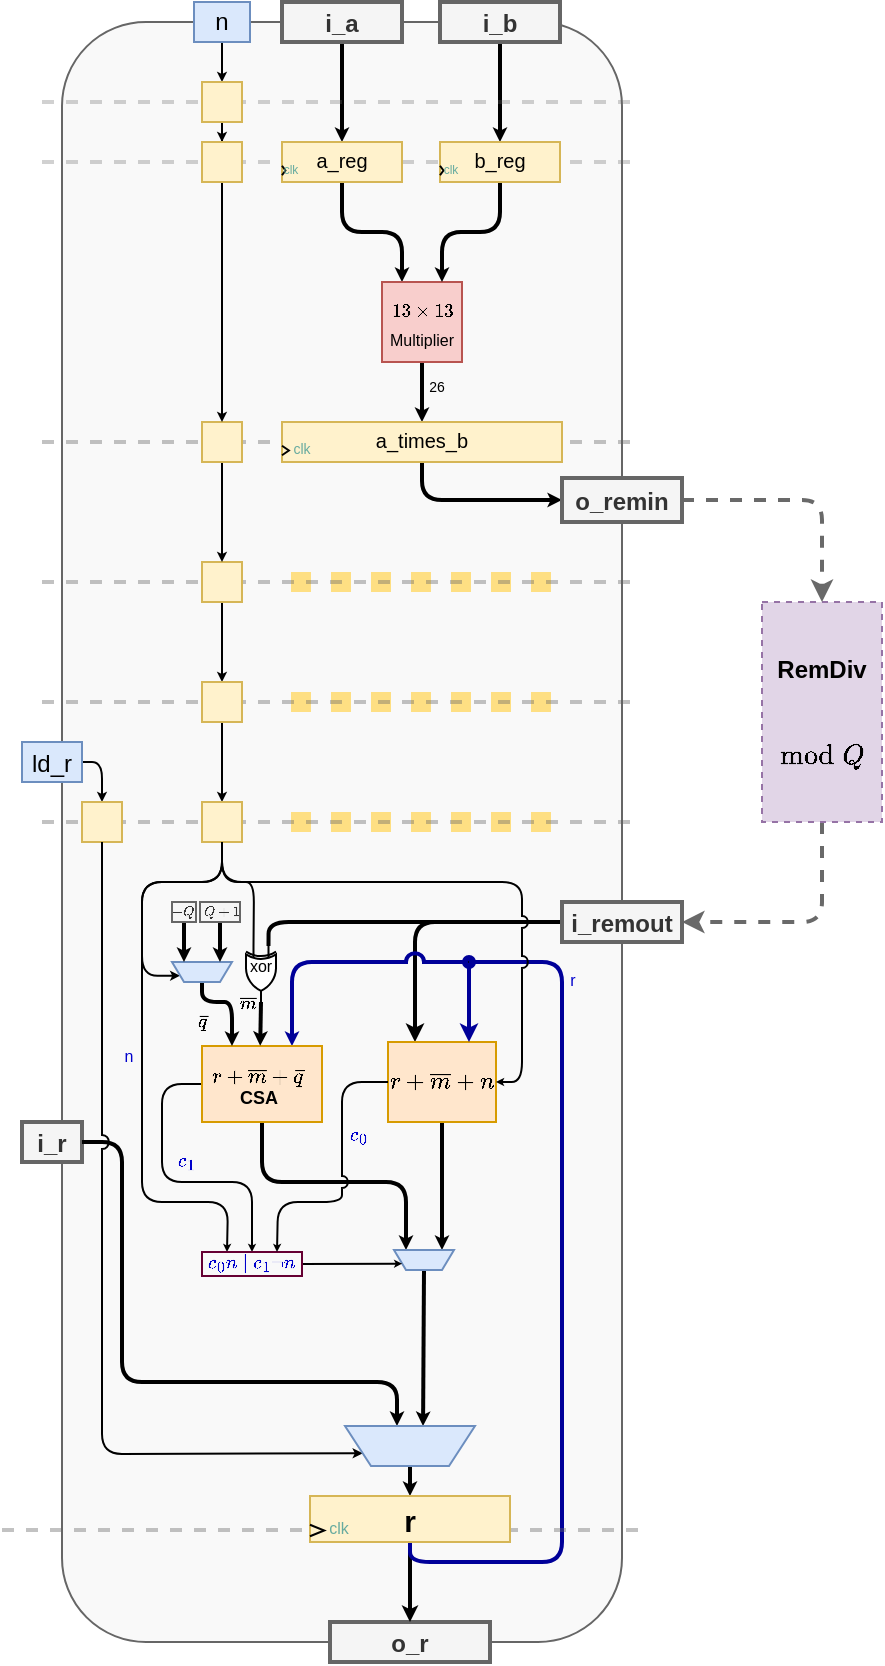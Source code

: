 <mxfile version="11.3.0" type="device" pages="4"><diagram id="zZoQ56t0MNHUJzNMoDp7" name="polymac_datapath"><mxGraphModel dx="946" dy="680" grid="1" gridSize="10" guides="1" tooltips="1" connect="1" arrows="1" fold="1" page="1" pageScale="1" pageWidth="1100" pageHeight="850" math="1" shadow="0"><root><mxCell id="0"/><mxCell id="1" parent="0"/><mxCell id="XJBA2KXWRoDPnE8QzPGM-3" value="" style="rounded=1;whiteSpace=wrap;html=1;shadow=0;fillColor=#F9F9F9;strokeColor=#666666;fontColor=#333333;strokeWidth=1;" parent="1" vertex="1"><mxGeometry x="330" y="20" width="280" height="810" as="geometry"/></mxCell><mxCell id="vMn8iz3g44w8mDl0HvjN-6" style="edgeStyle=orthogonalEdgeStyle;rounded=1;html=1;entryX=0.25;entryY=0;jettySize=auto;orthogonalLoop=1;entryDx=0;entryDy=0;exitX=0.5;exitY=1;exitDx=0;exitDy=0;strokeWidth=2;fontSize=8;endFill=1;endSize=1;" parent="1" source="H5a7dZMmuyQ48snroP5S-27" target="5xUaOffb-4kkw9Q_egMu-17" edge="1"><mxGeometry relative="1" as="geometry"><mxPoint x="348.143" y="199.714" as="targetPoint"/><mxPoint x="444.056" y="104.5" as="sourcePoint"/></mxGeometry></mxCell><mxCell id="FrIxMuNbdE-NbTG9o1de-1" style="edgeStyle=orthogonalEdgeStyle;rounded=1;html=1;jettySize=auto;orthogonalLoop=1;entryX=0.5;entryY=0;exitX=0.5;exitY=1;exitDx=0;exitDy=0;strokeWidth=2;endSize=1;entryDx=0;entryDy=0;fontSize=8;endFill=1;" parent="1" source="5xUaOffb-4kkw9Q_egMu-17" target="YrlbjsNWciImdUwcWDQK-2" edge="1"><mxGeometry relative="1" as="geometry"><mxPoint x="565" y="220" as="targetPoint"/><mxPoint x="560" y="160" as="sourcePoint"/></mxGeometry></mxCell><mxCell id="XJBA2KXWRoDPnE8QzPGM-22" value="&lt;font style=&quot;font-size: 7px&quot;&gt;26&lt;/font&gt;" style="text;html=1;resizable=0;points=[];align=center;verticalAlign=middle;labelBackgroundColor=none;fontSize=13;" parent="FrIxMuNbdE-NbTG9o1de-1" vertex="1" connectable="0"><mxGeometry x="-0.111" y="-1" relative="1" as="geometry"><mxPoint x="8" y="-3.5" as="offset"/></mxGeometry></mxCell><mxCell id="FrIxMuNbdE-NbTG9o1de-4" style="edgeStyle=orthogonalEdgeStyle;rounded=1;html=1;exitX=0;exitY=0.5;jettySize=auto;orthogonalLoop=1;strokeWidth=2;endSize=3;startSize=3;entryX=0;entryY=0.75;entryDx=0;entryDy=0;exitDx=0;exitDy=0;" parent="1" source="0iw7MWhC8zy2V0F19OD--1" target="FrIxMuNbdE-NbTG9o1de-21" edge="1"><mxGeometry relative="1" as="geometry"><mxPoint x="506" y="530" as="targetPoint"/><Array as="points"><mxPoint x="507" y="470"/></Array></mxGeometry></mxCell><mxCell id="H5a7dZMmuyQ48snroP5S-164" style="edgeStyle=orthogonalEdgeStyle;jumpStyle=arc;jumpSize=7;html=1;exitX=0;exitY=0.5;exitDx=0;exitDy=0;endArrow=none;endFill=0;endSize=1;jettySize=auto;orthogonalLoop=1;strokeColor=#000000;strokeWidth=2;fontSize=8;entryX=0;entryY=0.25;entryDx=0;entryDy=0;entryPerimeter=0;" parent="1" source="0iw7MWhC8zy2V0F19OD--1" target="X2KuC4d77unyb9VVpL2G-1" edge="1"><mxGeometry relative="1" as="geometry"><Array as="points"><mxPoint x="433" y="470"/></Array><mxPoint x="430" y="470" as="targetPoint"/></mxGeometry></mxCell><mxCell id="X2KuC4d77unyb9VVpL2G-36" style="edgeStyle=none;jumpStyle=arc;orthogonalLoop=1;jettySize=auto;html=1;exitX=0.5;exitY=1;exitDx=0;exitDy=0;entryX=1;entryY=0.5;entryDx=0;entryDy=0;endSize=5;strokeWidth=2;fontSize=8;endFill=1;dashed=1;strokeColor=#696969;" parent="1" source="FrIxMuNbdE-NbTG9o1de-2" target="0iw7MWhC8zy2V0F19OD--1" edge="1"><mxGeometry relative="1" as="geometry"><Array as="points"><mxPoint x="710" y="470"/></Array></mxGeometry></mxCell><mxCell id="FrIxMuNbdE-NbTG9o1de-2" value="&lt;b&gt;RemDiv&lt;/b&gt;&lt;br&gt;&lt;br&gt;&lt;br&gt;`mod Q`&lt;br&gt;" style="rounded=0;whiteSpace=wrap;html=1;fillColor=#e1d5e7;strokeColor=#9673a6;dashed=1;" parent="1" vertex="1"><mxGeometry x="680" y="310" width="60" height="110" as="geometry"/></mxCell><mxCell id="H5a7dZMmuyQ48snroP5S-166" style="edgeStyle=orthogonalEdgeStyle;jumpStyle=arc;jumpSize=7;html=1;exitX=1;exitY=0.5;exitDx=0;exitDy=0;entryX=0.2;entryY=1;entryDx=0;entryDy=0;endArrow=classic;endFill=1;endSize=1;jettySize=auto;orthogonalLoop=1;strokeColor=#000000;strokeWidth=2;fontSize=8;" parent="1" source="FrIxMuNbdE-NbTG9o1de-21" target="pE2-3-OkaKy2_Ii894yQ-9" edge="1"><mxGeometry relative="1" as="geometry"><mxPoint x="517.571" y="552.571" as="targetPoint"/><Array as="points"><mxPoint x="520" y="570"/></Array></mxGeometry></mxCell><mxCell id="FrIxMuNbdE-NbTG9o1de-21" value="&lt;div style=&quot;text-align: center&quot;&gt;&lt;span&gt;`r+ bar m + n`&lt;/span&gt;&lt;br&gt;&lt;/div&gt;" style="whiteSpace=wrap;html=1;fontSize=10;align=center;points=[[1,0.5],[0.5,0],[0.5,1],[0,0.25],[0,0.75],[0,0.75]];verticalAlign=middle;spacingRight=1;spacingBottom=2;direction=south;fillColor=#ffe6cc;strokeColor=#d79b00;spacingTop=1;spacingLeft=1;" parent="1" vertex="1"><mxGeometry x="493" y="530" width="54" height="40" as="geometry"/></mxCell><mxCell id="FrIxMuNbdE-NbTG9o1de-31" style="edgeStyle=orthogonalEdgeStyle;rounded=1;html=1;jettySize=auto;orthogonalLoop=1;entryX=0;entryY=0.25;entryDx=0;entryDy=0;strokeWidth=2;endSize=3;startSize=3;exitX=0.5;exitY=0.5;exitDx=0;exitDy=0;strokeColor=#000099;" parent="1" source="H5a7dZMmuyQ48snroP5S-172" target="FrIxMuNbdE-NbTG9o1de-21" edge="1"><mxGeometry relative="1" as="geometry"><Array as="points"/><mxPoint x="580" y="490" as="targetPoint"/><mxPoint x="570" y="464" as="sourcePoint"/></mxGeometry></mxCell><mxCell id="5xUaOffb-4kkw9Q_egMu-17" value="&lt;font style=&quot;font-size: 8px&quot;&gt;`13 times 13`&lt;br&gt;Multiplier&lt;/font&gt;&lt;br&gt;" style="whiteSpace=wrap;html=1;aspect=fixed;fillColor=#f8cecc;strokeColor=#b85450;" parent="1" vertex="1"><mxGeometry x="490" y="150" width="40" height="40" as="geometry"/></mxCell><mxCell id="5xUaOffb-4kkw9Q_egMu-38" style="edgeStyle=orthogonalEdgeStyle;html=1;exitX=0.5;exitY=0;exitDx=0;exitDy=0;jettySize=auto;orthogonalLoop=1;entryX=0.5;entryY=0;entryDx=0;entryDy=0;strokeWidth=2;endSize=1;startSize=3;" parent="1" source="pE2-3-OkaKy2_Ii894yQ-1" target="FrIxMuNbdE-NbTG9o1de-24" edge="1"><mxGeometry relative="1" as="geometry"><mxPoint x="480" y="680" as="targetPoint"/><mxPoint x="500" y="746" as="sourcePoint"/></mxGeometry></mxCell><mxCell id="H5a7dZMmuyQ48snroP5S-169" style="edgeStyle=orthogonalEdgeStyle;jumpStyle=arc;jumpSize=7;html=1;exitX=0.5;exitY=0;exitDx=0;exitDy=0;entryX=0.4;entryY=1;entryDx=0;entryDy=0;endArrow=classic;endFill=1;endSize=1;jettySize=auto;orthogonalLoop=1;strokeColor=#000000;strokeWidth=2;fontSize=8;" parent="1" source="pE2-3-OkaKy2_Ii894yQ-9" target="pE2-3-OkaKy2_Ii894yQ-1" edge="1"><mxGeometry relative="1" as="geometry"><mxPoint x="506" y="690" as="sourcePoint"/><mxPoint x="506" y="716" as="targetPoint"/></mxGeometry></mxCell><mxCell id="H5a7dZMmuyQ48snroP5S-31" style="edgeStyle=orthogonalEdgeStyle;jumpStyle=arc;jumpSize=7;html=1;exitX=0.5;exitY=1;exitDx=0;exitDy=0;entryX=0.5;entryY=0;entryDx=0;entryDy=0;endSize=1;jettySize=auto;orthogonalLoop=1;strokeWidth=2;fontSize=8;endFill=1;" parent="1" source="XJBA2KXWRoDPnE8QzPGM-4" target="H5a7dZMmuyQ48snroP5S-27" edge="1"><mxGeometry relative="1" as="geometry"/></mxCell><mxCell id="XJBA2KXWRoDPnE8QzPGM-4" value="i_a" style="text;strokeColor=#666666;fillColor=#f5f5f5;align=center;verticalAlign=middle;rounded=0;shadow=0;fontColor=#333333;fontStyle=1;strokeWidth=2;" parent="1" vertex="1"><mxGeometry x="440" y="10" width="60" height="20" as="geometry"/></mxCell><mxCell id="H5a7dZMmuyQ48snroP5S-30" style="edgeStyle=orthogonalEdgeStyle;jumpStyle=arc;jumpSize=7;html=1;exitX=0.5;exitY=1;exitDx=0;exitDy=0;entryX=0.5;entryY=0;entryDx=0;entryDy=0;endSize=1;jettySize=auto;orthogonalLoop=1;strokeWidth=2;fontSize=8;endFill=1;" parent="1" source="XJBA2KXWRoDPnE8QzPGM-5" target="H5a7dZMmuyQ48snroP5S-23" edge="1"><mxGeometry relative="1" as="geometry"/></mxCell><mxCell id="XJBA2KXWRoDPnE8QzPGM-5" value="i_b" style="text;strokeColor=#666666;fillColor=#f5f5f5;align=center;verticalAlign=middle;rounded=0;shadow=0;fontColor=#333333;fontStyle=1;strokeWidth=2;" parent="1" vertex="1"><mxGeometry x="519" y="10" width="60" height="20" as="geometry"/></mxCell><mxCell id="XJBA2KXWRoDPnE8QzPGM-6" value="i_r" style="text;strokeColor=#666666;fillColor=#f5f5f5;align=center;verticalAlign=middle;rounded=0;shadow=0;fontColor=#333333;fontStyle=1;strokeWidth=2;" parent="1" vertex="1"><mxGeometry x="310" y="570" width="30" height="20" as="geometry"/></mxCell><mxCell id="XJBA2KXWRoDPnE8QzPGM-7" style="edgeStyle=orthogonalEdgeStyle;rounded=1;jumpSize=1;html=1;exitX=1;exitY=0.5;exitDx=0;exitDy=0;entryX=0.6;entryY=1;entryDx=0;entryDy=0;startSize=2;endArrow=classic;endFill=1;endSize=1;jettySize=auto;orthogonalLoop=1;strokeWidth=2;" parent="1" source="XJBA2KXWRoDPnE8QzPGM-6" target="pE2-3-OkaKy2_Ii894yQ-1" edge="1"><mxGeometry relative="1" as="geometry"><Array as="points"><mxPoint x="360" y="580"/><mxPoint x="360" y="700"/><mxPoint x="498" y="700"/></Array><mxPoint x="494" y="716" as="targetPoint"/></mxGeometry></mxCell><mxCell id="XJBA2KXWRoDPnE8QzPGM-12" value="o_r" style="text;strokeColor=#666666;fillColor=#f5f5f5;align=center;verticalAlign=middle;rounded=0;shadow=0;fontColor=#333333;fontStyle=1;strokeWidth=2;" parent="1" vertex="1"><mxGeometry x="464" y="820" width="80" height="20" as="geometry"/></mxCell><mxCell id="H5a7dZMmuyQ48snroP5S-142" style="edgeStyle=orthogonalEdgeStyle;jumpStyle=arc;jumpSize=7;html=1;exitX=1;exitY=0.5;exitDx=0;exitDy=0;entryX=0.5;entryY=0;entryDx=0;entryDy=0;endSize=2;jettySize=auto;orthogonalLoop=1;strokeColor=#000000;strokeWidth=1;" parent="1" source="XJBA2KXWRoDPnE8QzPGM-15" target="H5a7dZMmuyQ48snroP5S-141" edge="1"><mxGeometry relative="1" as="geometry"/></mxCell><mxCell id="XJBA2KXWRoDPnE8QzPGM-15" value="ld_r" style="text;strokeColor=#6c8ebf;fillColor=#dae8fc;align=center;verticalAlign=middle;rounded=0;shadow=0;" parent="1" vertex="1"><mxGeometry x="310" y="380" width="30" height="20" as="geometry"/></mxCell><mxCell id="H5a7dZMmuyQ48snroP5S-140" style="edgeStyle=orthogonalEdgeStyle;jumpStyle=arc;jumpSize=7;html=1;exitX=0.5;exitY=1;exitDx=0;exitDy=0;endSize=2;jettySize=auto;orthogonalLoop=1;strokeColor=#000000;strokeWidth=1;entryX=0.5;entryY=0;entryDx=0;entryDy=0;" parent="1" source="XJBA2KXWRoDPnE8QzPGM-20" target="H5a7dZMmuyQ48snroP5S-118" edge="1"><mxGeometry relative="1" as="geometry"><Array as="points"/></mxGeometry></mxCell><mxCell id="XJBA2KXWRoDPnE8QzPGM-20" value="n" style="text;html=1;strokeColor=#6c8ebf;fillColor=#dae8fc;align=center;verticalAlign=middle;whiteSpace=wrap;rounded=0;shadow=0;" parent="1" vertex="1"><mxGeometry x="396" y="10" width="28" height="20" as="geometry"/></mxCell><mxCell id="YrlbjsNWciImdUwcWDQK-6" style="edgeStyle=orthogonalEdgeStyle;rounded=1;jumpSize=1;html=1;exitX=0.5;exitY=1;exitDx=0;exitDy=0;entryX=0;entryY=0.5;entryDx=0;entryDy=0;endArrow=classic;endSize=1;jettySize=auto;orthogonalLoop=1;strokeWidth=2;fontSize=8;endFill=1;" parent="1" source="YrlbjsNWciImdUwcWDQK-2" target="H5a7dZMmuyQ48snroP5S-154" edge="1"><mxGeometry relative="1" as="geometry"><Array as="points"><mxPoint x="510" y="259"/></Array></mxGeometry></mxCell><mxCell id="vMn8iz3g44w8mDl0HvjN-5" style="edgeStyle=orthogonalEdgeStyle;rounded=1;html=1;entryX=0.75;entryY=0;jettySize=auto;orthogonalLoop=1;entryDx=0;entryDy=0;strokeWidth=2;exitX=0.5;exitY=1;exitDx=0;exitDy=0;fontSize=8;endFill=1;endSize=1;" parent="1" source="H5a7dZMmuyQ48snroP5S-23" target="5xUaOffb-4kkw9Q_egMu-17" edge="1"><mxGeometry relative="1" as="geometry"><mxPoint x="372.429" y="199.714" as="targetPoint"/><mxPoint x="537.111" y="99.222" as="sourcePoint"/></mxGeometry></mxCell><mxCell id="H5a7dZMmuyQ48snroP5S-32" value="" style="endArrow=none;html=1;strokeWidth=10;dashed=1;dashPattern=1 1;fillColor=#fff2cc;strokeColor=#FFD966;opacity=80;" parent="1" edge="1"><mxGeometry width="50" height="50" relative="1" as="geometry"><mxPoint x="444.5" y="300" as="sourcePoint"/><mxPoint x="581.5" y="300" as="targetPoint"/></mxGeometry></mxCell><mxCell id="H5a7dZMmuyQ48snroP5S-33" value="" style="endArrow=none;html=1;strokeWidth=10;dashed=1;dashPattern=1 1;fillColor=#fff2cc;strokeColor=#FFD966;opacity=80;" parent="1" edge="1"><mxGeometry width="50" height="50" relative="1" as="geometry"><mxPoint x="444.5" y="360" as="sourcePoint"/><mxPoint x="581.5" y="360" as="targetPoint"/></mxGeometry></mxCell><mxCell id="H5a7dZMmuyQ48snroP5S-35" value="" style="endArrow=none;html=1;strokeWidth=10;dashed=1;dashPattern=1 1;fillColor=#fff2cc;strokeColor=#FFD966;opacity=80;" parent="1" edge="1"><mxGeometry width="50" height="50" relative="1" as="geometry"><mxPoint x="444.5" y="420" as="sourcePoint"/><mxPoint x="581.5" y="420" as="targetPoint"/></mxGeometry></mxCell><mxCell id="H5a7dZMmuyQ48snroP5S-36" value="" style="endArrow=none;html=1;dashed=1;strokeColor=#666666;strokeWidth=2;opacity=40;" parent="1" edge="1"><mxGeometry width="50" height="50" relative="1" as="geometry"><mxPoint x="320" y="300" as="sourcePoint"/><mxPoint x="620" y="300" as="targetPoint"/></mxGeometry></mxCell><mxCell id="H5a7dZMmuyQ48snroP5S-39" value="" style="endArrow=none;html=1;dashed=1;strokeColor=#666666;strokeWidth=2;opacity=30;" parent="1" edge="1"><mxGeometry width="50" height="50" relative="1" as="geometry"><mxPoint x="320" y="90" as="sourcePoint"/><mxPoint x="620" y="90" as="targetPoint"/></mxGeometry></mxCell><mxCell id="H5a7dZMmuyQ48snroP5S-40" value="" style="endArrow=none;html=1;dashed=1;strokeColor=#666666;strokeWidth=2;opacity=40;" parent="1" edge="1"><mxGeometry width="50" height="50" relative="1" as="geometry"><mxPoint x="320" y="230" as="sourcePoint"/><mxPoint x="620" y="230" as="targetPoint"/></mxGeometry></mxCell><mxCell id="H5a7dZMmuyQ48snroP5S-26" value="" style="group;align=center;" parent="1" vertex="1" connectable="0"><mxGeometry x="440" y="80" width="60" height="20" as="geometry"/></mxCell><mxCell id="H5a7dZMmuyQ48snroP5S-27" value="&lt;font style=&quot;font-size: 10px&quot;&gt;a_reg&lt;/font&gt;&lt;br&gt;&lt;div style=&quot;text-align: center&quot;&gt;&lt;/div&gt;" style="rounded=0;whiteSpace=wrap;html=1;strokeWidth=1;fillColor=#fff2cc;align=center;strokeColor=#d6b656;spacingBottom=2;" parent="H5a7dZMmuyQ48snroP5S-26" vertex="1"><mxGeometry width="60" height="20" as="geometry"/></mxCell><mxCell id="H5a7dZMmuyQ48snroP5S-28" style="jumpStyle=sharp;jumpSize=5;html=1;exitX=0;exitY=0.25;startSize=2;endArrow=none;endFill=0;endSize=2;jettySize=auto;orthogonalLoop=1;strokeWidth=1;rounded=0;entryX=0;entryY=0.5;" parent="H5a7dZMmuyQ48snroP5S-26" edge="1"><mxGeometry relative="1" as="geometry"><mxPoint y="11.875" as="sourcePoint"/><mxPoint y="16.625" as="targetPoint"/><Array as="points"><mxPoint x="1.728" y="14.25"/></Array></mxGeometry></mxCell><mxCell id="H5a7dZMmuyQ48snroP5S-29" value="&lt;font color=&quot;#67ab9f&quot; style=&quot;font-size: 6px&quot;&gt;clk&lt;/font&gt;" style="text;html=1;strokeColor=none;fillColor=none;align=center;verticalAlign=middle;whiteSpace=wrap;rounded=0;spacingBottom=1;" parent="H5a7dZMmuyQ48snroP5S-26" vertex="1"><mxGeometry x="2.277" y="9.45" width="4.797" height="6.175" as="geometry"/></mxCell><mxCell id="H5a7dZMmuyQ48snroP5S-41" value="" style="endArrow=none;html=1;dashed=1;strokeColor=#666666;strokeWidth=2;opacity=40;" parent="1" edge="1"><mxGeometry width="50" height="50" relative="1" as="geometry"><mxPoint x="320" y="360" as="sourcePoint"/><mxPoint x="620" y="360" as="targetPoint"/></mxGeometry></mxCell><mxCell id="H5a7dZMmuyQ48snroP5S-43" value="" style="endArrow=none;html=1;dashed=1;strokeColor=#666666;strokeWidth=2;opacity=40;" parent="1" edge="1"><mxGeometry width="50" height="50" relative="1" as="geometry"><mxPoint x="320" y="420" as="sourcePoint"/><mxPoint x="620" y="420" as="targetPoint"/></mxGeometry></mxCell><mxCell id="H5a7dZMmuyQ48snroP5S-45" value="" style="group" parent="1" vertex="1" connectable="0"><mxGeometry x="440" y="220" width="140" height="20" as="geometry"/></mxCell><mxCell id="YrlbjsNWciImdUwcWDQK-2" value="&lt;font style=&quot;font-size: 10px&quot;&gt;a_times_b&lt;/font&gt;&lt;br&gt;&lt;div style=&quot;text-align: center&quot;&gt;&lt;/div&gt;" style="rounded=0;whiteSpace=wrap;html=1;strokeWidth=1;fillColor=#fff2cc;align=center;strokeColor=#d6b656;spacingBottom=2;" parent="H5a7dZMmuyQ48snroP5S-45" vertex="1"><mxGeometry width="140" height="20" as="geometry"/></mxCell><mxCell id="YrlbjsNWciImdUwcWDQK-3" style="jumpStyle=sharp;jumpSize=5;html=1;exitX=0;exitY=0.25;startSize=2;endArrow=none;endFill=0;endSize=2;jettySize=auto;orthogonalLoop=1;strokeWidth=1;rounded=0;entryX=0;entryY=0.5;" parent="H5a7dZMmuyQ48snroP5S-45" edge="1"><mxGeometry relative="1" as="geometry"><mxPoint y="11.875" as="sourcePoint"/><mxPoint y="16.625" as="targetPoint"/><Array as="points"><mxPoint x="3.456" y="14.25"/></Array></mxGeometry></mxCell><mxCell id="YrlbjsNWciImdUwcWDQK-4" value="&lt;font color=&quot;#67ab9f&quot; style=&quot;font-size: 7px&quot;&gt;clk&lt;/font&gt;" style="text;html=1;strokeColor=none;fillColor=none;align=center;verticalAlign=middle;whiteSpace=wrap;rounded=0;spacingBottom=1;" parent="H5a7dZMmuyQ48snroP5S-45" vertex="1"><mxGeometry x="4.553" y="9.45" width="9.593" height="6.175" as="geometry"/></mxCell><mxCell id="H5a7dZMmuyQ48snroP5S-48" value="" style="group" parent="1" vertex="1" connectable="0"><mxGeometry x="519" y="80" width="60" height="20" as="geometry"/></mxCell><mxCell id="H5a7dZMmuyQ48snroP5S-23" value="&lt;span style=&quot;font-size: 10px&quot;&gt;b_reg&lt;/span&gt;&lt;br&gt;&lt;div style=&quot;text-align: center&quot;&gt;&lt;/div&gt;" style="rounded=0;whiteSpace=wrap;html=1;strokeWidth=1;fillColor=#fff2cc;align=center;strokeColor=#d6b656;spacingBottom=2;" parent="H5a7dZMmuyQ48snroP5S-48" vertex="1"><mxGeometry width="60" height="20" as="geometry"/></mxCell><mxCell id="H5a7dZMmuyQ48snroP5S-24" style="jumpStyle=sharp;jumpSize=5;html=1;exitX=0;exitY=0.25;startSize=2;endArrow=none;endFill=0;endSize=2;jettySize=auto;orthogonalLoop=1;strokeWidth=1;rounded=0;entryX=0;entryY=0.5;" parent="H5a7dZMmuyQ48snroP5S-48" edge="1"><mxGeometry relative="1" as="geometry"><mxPoint y="11.875" as="sourcePoint"/><mxPoint y="16.625" as="targetPoint"/><Array as="points"><mxPoint x="1.728" y="14.25"/></Array></mxGeometry></mxCell><mxCell id="H5a7dZMmuyQ48snroP5S-25" value="&lt;font color=&quot;#67ab9f&quot; style=&quot;font-size: 6px&quot;&gt;clk&lt;/font&gt;" style="text;html=1;strokeColor=none;fillColor=none;align=center;verticalAlign=middle;whiteSpace=wrap;rounded=0;spacingBottom=1;" parent="H5a7dZMmuyQ48snroP5S-48" vertex="1"><mxGeometry x="3.277" y="9.45" width="4.797" height="6.175" as="geometry"/></mxCell><mxCell id="H5a7dZMmuyQ48snroP5S-127" style="edgeStyle=orthogonalEdgeStyle;jumpStyle=arc;jumpSize=7;html=1;exitX=0.5;exitY=1;exitDx=0;exitDy=0;entryX=0.5;entryY=0;entryDx=0;entryDy=0;endSize=2;jettySize=auto;orthogonalLoop=1;strokeColor=#000000;strokeWidth=1;" parent="1" source="H5a7dZMmuyQ48snroP5S-111" target="H5a7dZMmuyQ48snroP5S-112" edge="1"><mxGeometry relative="1" as="geometry"/></mxCell><mxCell id="H5a7dZMmuyQ48snroP5S-111" value="&lt;br&gt;&lt;div style=&quot;text-align: center&quot;&gt;&lt;/div&gt;" style="rounded=0;whiteSpace=wrap;html=1;strokeWidth=1;fillColor=#fff2cc;align=center;strokeColor=#d6b656;spacingBottom=2;" parent="1" vertex="1"><mxGeometry x="400" y="290" width="20" height="20" as="geometry"/></mxCell><mxCell id="H5a7dZMmuyQ48snroP5S-128" style="edgeStyle=orthogonalEdgeStyle;jumpStyle=arc;jumpSize=7;html=1;exitX=0.5;exitY=1;exitDx=0;exitDy=0;entryX=0.5;entryY=0;entryDx=0;entryDy=0;endSize=2;jettySize=auto;orthogonalLoop=1;strokeColor=#000000;strokeWidth=1;" parent="1" source="H5a7dZMmuyQ48snroP5S-112" target="H5a7dZMmuyQ48snroP5S-114" edge="1"><mxGeometry relative="1" as="geometry"><mxPoint x="410" y="370" as="targetPoint"/></mxGeometry></mxCell><mxCell id="H5a7dZMmuyQ48snroP5S-112" value="&lt;br&gt;&lt;div style=&quot;text-align: center&quot;&gt;&lt;/div&gt;" style="rounded=0;whiteSpace=wrap;html=1;strokeWidth=1;fillColor=#fff2cc;align=center;strokeColor=#d6b656;spacingBottom=2;" parent="1" vertex="1"><mxGeometry x="400" y="350" width="20" height="20" as="geometry"/></mxCell><mxCell id="X2KuC4d77unyb9VVpL2G-2" style="edgeStyle=none;rounded=1;jumpStyle=arc;orthogonalLoop=1;jettySize=auto;html=1;exitX=0.5;exitY=1;exitDx=0;exitDy=0;entryX=0;entryY=0.75;entryDx=0;entryDy=0;entryPerimeter=0;endArrow=none;strokeWidth=1;fontSize=11;endSize=2;endFill=0;" parent="1" source="H5a7dZMmuyQ48snroP5S-114" target="X2KuC4d77unyb9VVpL2G-1" edge="1"><mxGeometry relative="1" as="geometry"><Array as="points"><mxPoint x="410" y="450"/><mxPoint x="426" y="450"/></Array></mxGeometry></mxCell><mxCell id="X2KuC4d77unyb9VVpL2G-10" style="edgeStyle=none;rounded=1;jumpStyle=arc;orthogonalLoop=1;jettySize=auto;html=1;exitX=0.5;exitY=1;exitDx=0;exitDy=0;entryX=1;entryY=0.25;entryDx=0;entryDy=0;endArrow=classic;strokeWidth=1;fontSize=11;endSize=2;" parent="1" source="H5a7dZMmuyQ48snroP5S-114" target="X2KuC4d77unyb9VVpL2G-4" edge="1"><mxGeometry relative="1" as="geometry"><Array as="points"><mxPoint x="410" y="440"/><mxPoint x="410" y="450"/><mxPoint x="370" y="450"/><mxPoint x="370" y="497"/></Array></mxGeometry></mxCell><mxCell id="X2KuC4d77unyb9VVpL2G-29" style="edgeStyle=none;jumpStyle=arc;orthogonalLoop=1;jettySize=auto;html=1;exitX=0.5;exitY=1;exitDx=0;exitDy=0;entryX=0.25;entryY=0;entryDx=0;entryDy=0;endSize=1;strokeWidth=1;" parent="1" source="H5a7dZMmuyQ48snroP5S-114" target="X2KuC4d77unyb9VVpL2G-26" edge="1"><mxGeometry relative="1" as="geometry"><Array as="points"><mxPoint x="410" y="450"/><mxPoint x="370" y="450"/><mxPoint x="370" y="610"/><mxPoint x="413" y="610"/></Array></mxGeometry></mxCell><mxCell id="X2KuC4d77unyb9VVpL2G-33" value="n" style="text;html=1;resizable=0;points=[];align=center;verticalAlign=middle;labelBackgroundColor=none;fontSize=8;fontColor=#0000CC;" parent="X2KuC4d77unyb9VVpL2G-29" vertex="1" connectable="0"><mxGeometry x="0.019" y="1" relative="1" as="geometry"><mxPoint x="-8" as="offset"/></mxGeometry></mxCell><mxCell id="X2KuC4d77unyb9VVpL2G-34" value="1" style="text;html=1;resizable=0;points=[];align=center;verticalAlign=middle;labelBackgroundColor=none;fontSize=6;fontColor=#0000CC;" parent="X2KuC4d77unyb9VVpL2G-29" vertex="1" connectable="0"><mxGeometry x="0.019" y="1" relative="1" as="geometry"><mxPoint x="131" y="100" as="offset"/></mxGeometry></mxCell><mxCell id="X2KuC4d77unyb9VVpL2G-40" value="1" style="text;html=1;resizable=0;points=[];align=center;verticalAlign=middle;labelBackgroundColor=none;fontSize=6;fontColor=#0000CC;" parent="X2KuC4d77unyb9VVpL2G-29" vertex="1" connectable="0"><mxGeometry x="0.019" y="1" relative="1" as="geometry"><mxPoint x="124" y="189.778" as="offset"/></mxGeometry></mxCell><mxCell id="X2KuC4d77unyb9VVpL2G-41" value="1" style="text;html=1;resizable=0;points=[];align=center;verticalAlign=middle;labelBackgroundColor=none;fontSize=6;fontColor=#0000CC;" parent="X2KuC4d77unyb9VVpL2G-29" vertex="1" connectable="0"><mxGeometry x="0.019" y="1" relative="1" as="geometry"><mxPoint x="36" y="-43.5" as="offset"/></mxGeometry></mxCell><mxCell id="H5a7dZMmuyQ48snroP5S-114" value="&lt;br&gt;&lt;div style=&quot;text-align: center&quot;&gt;&lt;/div&gt;" style="rounded=0;whiteSpace=wrap;html=1;strokeWidth=1;fillColor=#fff2cc;align=center;strokeColor=#d6b656;spacingBottom=2;" parent="1" vertex="1"><mxGeometry x="400" y="410" width="20" height="20" as="geometry"/></mxCell><mxCell id="H5a7dZMmuyQ48snroP5S-126" style="edgeStyle=orthogonalEdgeStyle;jumpStyle=arc;jumpSize=7;html=1;exitX=0.5;exitY=1;exitDx=0;exitDy=0;endSize=2;jettySize=auto;orthogonalLoop=1;strokeColor=#000000;strokeWidth=1;" parent="1" source="H5a7dZMmuyQ48snroP5S-116" target="H5a7dZMmuyQ48snroP5S-111" edge="1"><mxGeometry relative="1" as="geometry"/></mxCell><mxCell id="H5a7dZMmuyQ48snroP5S-116" value="&lt;br&gt;&lt;div style=&quot;text-align: center&quot;&gt;&lt;/div&gt;" style="rounded=0;whiteSpace=wrap;html=1;strokeWidth=1;fillColor=#fff2cc;align=center;strokeColor=#d6b656;spacingBottom=2;" parent="1" vertex="1"><mxGeometry x="400" y="220" width="20" height="20" as="geometry"/></mxCell><mxCell id="H5a7dZMmuyQ48snroP5S-119" value="" style="endArrow=none;html=1;dashed=1;strokeColor=#666666;strokeWidth=2;opacity=30;" parent="1" edge="1"><mxGeometry width="50" height="50" relative="1" as="geometry"><mxPoint x="320" y="60" as="sourcePoint"/><mxPoint x="620" y="60" as="targetPoint"/></mxGeometry></mxCell><mxCell id="H5a7dZMmuyQ48snroP5S-137" style="edgeStyle=orthogonalEdgeStyle;jumpStyle=arc;jumpSize=7;html=1;exitX=0.5;exitY=1;exitDx=0;exitDy=0;endSize=2;jettySize=auto;orthogonalLoop=1;strokeColor=#000000;strokeWidth=1;" parent="1" source="H5a7dZMmuyQ48snroP5S-118" target="H5a7dZMmuyQ48snroP5S-120" edge="1"><mxGeometry relative="1" as="geometry"/></mxCell><mxCell id="H5a7dZMmuyQ48snroP5S-118" value="&lt;br&gt;&lt;div style=&quot;text-align: center&quot;&gt;&lt;/div&gt;" style="rounded=0;whiteSpace=wrap;html=1;strokeWidth=1;fillColor=#fff2cc;align=center;strokeColor=#d6b656;spacingBottom=2;" parent="1" vertex="1"><mxGeometry x="400" y="50" width="20" height="20" as="geometry"/></mxCell><mxCell id="H5a7dZMmuyQ48snroP5S-136" style="edgeStyle=orthogonalEdgeStyle;jumpStyle=arc;jumpSize=7;html=1;exitX=0.5;exitY=1;exitDx=0;exitDy=0;endSize=2;jettySize=auto;orthogonalLoop=1;strokeColor=#000000;strokeWidth=1;" parent="1" source="H5a7dZMmuyQ48snroP5S-120" target="H5a7dZMmuyQ48snroP5S-116" edge="1"><mxGeometry relative="1" as="geometry"/></mxCell><mxCell id="H5a7dZMmuyQ48snroP5S-120" value="&lt;br&gt;&lt;div style=&quot;text-align: center&quot;&gt;&lt;/div&gt;" style="rounded=0;whiteSpace=wrap;html=1;strokeWidth=1;fillColor=#fff2cc;align=center;strokeColor=#d6b656;spacingBottom=2;" parent="1" vertex="1"><mxGeometry x="400" y="80" width="20" height="20" as="geometry"/></mxCell><mxCell id="H5a7dZMmuyQ48snroP5S-141" value="&lt;br&gt;&lt;div style=&quot;text-align: center&quot;&gt;&lt;/div&gt;" style="rounded=0;whiteSpace=wrap;html=1;strokeWidth=1;fillColor=#fff2cc;align=center;strokeColor=#d6b656;spacingBottom=2;" parent="1" vertex="1"><mxGeometry x="340" y="410" width="20" height="20" as="geometry"/></mxCell><mxCell id="H5a7dZMmuyQ48snroP5S-152" style="jumpStyle=arc;jumpSize=7;html=1;exitX=0.5;exitY=1;exitDx=0;exitDy=0;entryX=1;entryY=0.25;entryDx=0;entryDy=0;endSize=2;jettySize=auto;orthogonalLoop=1;strokeColor=#000000;strokeWidth=1;" parent="1" source="H5a7dZMmuyQ48snroP5S-141" target="pE2-3-OkaKy2_Ii894yQ-1" edge="1"><mxGeometry relative="1" as="geometry"><mxPoint x="475.2" y="731.2" as="targetPoint"/><mxPoint x="350" y="737" as="sourcePoint"/><Array as="points"><mxPoint x="350" y="736"/></Array></mxGeometry></mxCell><mxCell id="H5a7dZMmuyQ48snroP5S-153" style="edgeStyle=none;jumpStyle=arc;jumpSize=7;html=1;exitX=0.5;exitY=1;exitDx=0;exitDy=0;endArrow=classic;endFill=1;endSize=2;jettySize=auto;orthogonalLoop=1;strokeColor=#000000;strokeWidth=2;entryX=0.5;entryY=0;entryDx=0;entryDy=0;" parent="1" source="FrIxMuNbdE-NbTG9o1de-24" target="XJBA2KXWRoDPnE8QzPGM-12" edge="1"><mxGeometry relative="1" as="geometry"><mxPoint x="600" y="820" as="targetPoint"/></mxGeometry></mxCell><mxCell id="X2KuC4d77unyb9VVpL2G-37" style="edgeStyle=none;jumpStyle=arc;orthogonalLoop=1;jettySize=auto;html=1;exitX=1;exitY=0.5;exitDx=0;exitDy=0;entryX=0.5;entryY=0;entryDx=0;entryDy=0;endSize=5;strokeWidth=2;fontSize=8;endFill=1;dashed=1;strokeColor=#696969;" parent="1" source="H5a7dZMmuyQ48snroP5S-154" target="FrIxMuNbdE-NbTG9o1de-2" edge="1"><mxGeometry relative="1" as="geometry"><Array as="points"><mxPoint x="710" y="259"/></Array></mxGeometry></mxCell><mxCell id="H5a7dZMmuyQ48snroP5S-154" value="o_remin" style="text;strokeColor=#666666;fillColor=#f5f5f5;align=center;verticalAlign=middle;rounded=0;shadow=0;fontColor=#333333;fontStyle=1;strokeWidth=2;" parent="1" vertex="1"><mxGeometry x="580" y="248" width="60" height="22" as="geometry"/></mxCell><mxCell id="H5a7dZMmuyQ48snroP5S-165" style="edgeStyle=orthogonalEdgeStyle;jumpStyle=arc;jumpSize=7;html=1;exitX=0.5;exitY=0.5;exitDx=0;exitDy=0;entryX=0;entryY=0.25;entryDx=0;entryDy=0;endArrow=classic;endFill=1;endSize=1;jettySize=auto;orthogonalLoop=1;strokeColor=#000099;strokeWidth=2;fontSize=8;" parent="1" source="H5a7dZMmuyQ48snroP5S-172" target="H5a7dZMmuyQ48snroP5S-160" edge="1"><mxGeometry relative="1" as="geometry"><Array as="points"><mxPoint x="538" y="490"/><mxPoint x="445" y="490"/></Array></mxGeometry></mxCell><mxCell id="H5a7dZMmuyQ48snroP5S-167" style="edgeStyle=orthogonalEdgeStyle;jumpStyle=arc;jumpSize=7;html=1;exitX=1;exitY=0.5;exitDx=0;exitDy=0;entryX=0.8;entryY=1;entryDx=0;entryDy=0;endArrow=classic;endFill=1;endSize=1;jettySize=auto;orthogonalLoop=1;strokeColor=#000000;strokeWidth=2;fontSize=8;" parent="1" source="H5a7dZMmuyQ48snroP5S-160" target="pE2-3-OkaKy2_Ii894yQ-9" edge="1"><mxGeometry relative="1" as="geometry"><mxPoint x="506.143" y="554.286" as="targetPoint"/><Array as="points"><mxPoint x="430" y="600"/><mxPoint x="502" y="600"/></Array></mxGeometry></mxCell><mxCell id="X2KuC4d77unyb9VVpL2G-25" style="edgeStyle=none;jumpStyle=arc;orthogonalLoop=1;jettySize=auto;html=1;exitX=0.5;exitY=1;exitDx=0;exitDy=0;entryX=0.5;entryY=0;entryDx=0;entryDy=0;endSize=1;strokeWidth=1;" parent="1" source="H5a7dZMmuyQ48snroP5S-160" target="X2KuC4d77unyb9VVpL2G-26" edge="1"><mxGeometry relative="1" as="geometry"><Array as="points"><mxPoint x="380" y="551"/><mxPoint x="380" y="600"/><mxPoint x="425" y="600"/></Array></mxGeometry></mxCell><mxCell id="X2KuC4d77unyb9VVpL2G-31" value="`c_1`" style="text;html=1;resizable=0;points=[];align=center;verticalAlign=middle;labelBackgroundColor=none;fontSize=8;fontColor=#0000CC;" parent="X2KuC4d77unyb9VVpL2G-25" vertex="1" connectable="0"><mxGeometry x="0.104" y="1" relative="1" as="geometry"><mxPoint x="-1.5" y="-9" as="offset"/></mxGeometry></mxCell><mxCell id="H5a7dZMmuyQ48snroP5S-160" value="`r+ bar m + bar q`&#10;CSA&#10;" style="fontSize=9;align=center;points=[[1,0.5],[0.5,0],[0.5,1],[0,0.25],[0,0.75],[0,0.75]];verticalAlign=middle;spacingRight=3;spacingBottom=-8;direction=south;fillColor=#ffe6cc;strokeColor=#d79b00;spacingTop=5;spacingLeft=0;whiteSpace=wrap;fontStyle=1" parent="1" vertex="1"><mxGeometry x="400" y="532" width="60" height="38" as="geometry"/></mxCell><mxCell id="H5a7dZMmuyQ48snroP5S-172" value="" style="ellipse;whiteSpace=wrap;html=1;aspect=fixed;rounded=0;strokeWidth=3;fontColor=#5E5E5E;align=right;fillColor=#000000;spacingBottom=1;spacingLeft=1;spacingRight=1;points=[[0.5,0.5]];strokeColor=#000099;" parent="1" vertex="1"><mxGeometry x="531.5" y="488" width="4" height="4" as="geometry"/></mxCell><mxCell id="H5a7dZMmuyQ48snroP5S-173" style="edgeStyle=orthogonalEdgeStyle;rounded=1;html=1;exitX=0.5;exitY=1;jettySize=auto;orthogonalLoop=1;strokeWidth=2;endSize=3;startSize=3;entryX=0.5;entryY=0.5;entryDx=0;entryDy=0;endArrow=none;endFill=0;strokeColor=#000099;" parent="1" source="FrIxMuNbdE-NbTG9o1de-24" target="H5a7dZMmuyQ48snroP5S-172" edge="1"><mxGeometry relative="1" as="geometry"><Array as="points"><mxPoint x="504" y="790"/><mxPoint x="580" y="790"/><mxPoint x="580" y="490"/></Array><mxPoint x="566" y="470" as="targetPoint"/><mxPoint x="500" y="780" as="sourcePoint"/></mxGeometry></mxCell><mxCell id="X2KuC4d77unyb9VVpL2G-21" value="r" style="text;html=1;resizable=0;points=[];align=center;verticalAlign=middle;labelBackgroundColor=none;fontSize=8;fontColor=#0000CC;" parent="H5a7dZMmuyQ48snroP5S-173" vertex="1" connectable="0"><mxGeometry x="0.093" relative="1" as="geometry"><mxPoint x="5" y="-140.5" as="offset"/></mxGeometry></mxCell><mxCell id="H5a7dZMmuyQ48snroP5S-179" value="" style="endArrow=none;html=1;dashed=1;strokeColor=#666666;strokeWidth=2;opacity=40;" parent="1" edge="1"><mxGeometry width="50" height="50" relative="1" as="geometry"><mxPoint x="300" y="774" as="sourcePoint"/><mxPoint x="620" y="774" as="targetPoint"/></mxGeometry></mxCell><mxCell id="FrIxMuNbdE-NbTG9o1de-23" value="" style="group;align=center;" parent="1" vertex="1" connectable="0"><mxGeometry x="454" y="757" width="100" height="23" as="geometry"/></mxCell><mxCell id="FrIxMuNbdE-NbTG9o1de-24" value="&lt;span style=&quot;font-size: 15px&quot;&gt;&lt;b&gt;r&lt;/b&gt;&lt;/span&gt;&lt;br&gt;&lt;div style=&quot;text-align: center&quot;&gt;&lt;/div&gt;" style="rounded=0;whiteSpace=wrap;html=1;strokeWidth=1;fillColor=#fff2cc;align=center;strokeColor=#d6b656;" parent="FrIxMuNbdE-NbTG9o1de-23" vertex="1"><mxGeometry width="100" height="23" as="geometry"/></mxCell><mxCell id="FrIxMuNbdE-NbTG9o1de-25" style="jumpStyle=none;jumpSize=5;html=1;exitX=0;exitY=0.25;startSize=2;endArrow=none;endFill=0;endSize=2;jettySize=auto;orthogonalLoop=1;strokeWidth=1;rounded=0;entryX=0;entryY=0.5;" parent="FrIxMuNbdE-NbTG9o1de-23" edge="1"><mxGeometry relative="1" as="geometry"><mxPoint y="14.375" as="sourcePoint"/><mxPoint y="20.125" as="targetPoint"/><Array as="points"><mxPoint x="7.106" y="17.25"/></Array></mxGeometry></mxCell><mxCell id="FrIxMuNbdE-NbTG9o1de-29" value="&lt;font color=&quot;#67ab9f&quot; style=&quot;font-size: 8px&quot;&gt;&lt;span style=&quot;font-size: 8px&quot;&gt;clk&lt;/span&gt;&lt;/font&gt;" style="text;html=1;strokeColor=none;fillColor=none;align=center;verticalAlign=middle;whiteSpace=wrap;rounded=0;fontSize=8;" parent="FrIxMuNbdE-NbTG9o1de-23" vertex="1"><mxGeometry x="9.882" y="12.65" width="8.882" height="7.475" as="geometry"/></mxCell><mxCell id="pE2-3-OkaKy2_Ii894yQ-1" value="" style="shape=trapezoid;perimeter=trapezoidPerimeter;whiteSpace=wrap;html=1;direction=west;points=[[0.2,1],[0.4,1],[0.6,1], [0.8,1],[1,0.25],[1.5,1],[0.5,0]];labelBackgroundColor=none;strokeWidth=1;fillColor=#dae8fc;fontSize=12;align=center;strokeColor=#6c8ebf;shadow=0;dashed=0;" parent="1" vertex="1"><mxGeometry x="471.5" y="722" width="65" height="20" as="geometry"/></mxCell><mxCell id="pE2-3-OkaKy2_Ii894yQ-9" value="" style="shape=trapezoid;perimeter=trapezoidPerimeter;whiteSpace=wrap;html=1;direction=west;points=[[0.2,1],[0.4,1],[0.6,1], [0.8,1],[1,0.25],[1.5,1],[0.5,0]];labelBackgroundColor=none;strokeWidth=1;fillColor=#dae8fc;fontSize=12;align=center;strokeColor=#6c8ebf;shadow=0;dashed=0;" parent="1" vertex="1"><mxGeometry x="496" y="634" width="30" height="10" as="geometry"/></mxCell><mxCell id="0iw7MWhC8zy2V0F19OD--1" value="i_remout" style="text;strokeColor=#666666;fillColor=#f5f5f5;align=center;verticalAlign=middle;rounded=0;shadow=0;fontColor=#333333;fontStyle=1;strokeWidth=2;" parent="1" vertex="1"><mxGeometry x="580" y="460" width="60" height="20" as="geometry"/></mxCell><mxCell id="X2KuC4d77unyb9VVpL2G-3" value="`bar q`" style="edgeStyle=none;rounded=1;jumpStyle=arc;orthogonalLoop=1;jettySize=auto;html=1;entryX=0;entryY=0.75;entryDx=0;entryDy=0;endArrow=classic;endFill=1;strokeWidth=2;fontSize=8;endSize=1;exitX=0.5;exitY=0;exitDx=0;exitDy=0;labelBackgroundColor=none;" parent="1" source="X2KuC4d77unyb9VVpL2G-4" target="H5a7dZMmuyQ48snroP5S-160" edge="1"><mxGeometry x="-0.573" y="-10" relative="1" as="geometry"><mxPoint x="430" y="510" as="sourcePoint"/><Array as="points"><mxPoint x="400" y="510"/><mxPoint x="415" y="510"/></Array><mxPoint as="offset"/></mxGeometry></mxCell><mxCell id="X2KuC4d77unyb9VVpL2G-9" style="edgeStyle=none;rounded=1;jumpStyle=arc;orthogonalLoop=1;jettySize=auto;html=1;exitX=1;exitY=0.5;exitDx=0;exitDy=0;exitPerimeter=0;entryX=-0.002;entryY=0.515;entryDx=0;entryDy=0;entryPerimeter=0;endArrow=classic;endFill=1;strokeWidth=2;fontSize=8;endSize=1;" parent="1" source="X2KuC4d77unyb9VVpL2G-1" target="H5a7dZMmuyQ48snroP5S-160" edge="1"><mxGeometry relative="1" as="geometry"/></mxCell><mxCell id="X2KuC4d77unyb9VVpL2G-18" value="`bar m`" style="text;html=1;resizable=0;points=[];align=center;verticalAlign=middle;labelBackgroundColor=none;fontSize=8;" parent="X2KuC4d77unyb9VVpL2G-9" vertex="1" connectable="0"><mxGeometry x="-0.345" y="2" relative="1" as="geometry"><mxPoint x="-8.5" y="-6.5" as="offset"/></mxGeometry></mxCell><mxCell id="X2KuC4d77unyb9VVpL2G-1" value="xor" style="verticalLabelPosition=bottom;shadow=0;dashed=0;align=center;fillColor=#ffffff;verticalAlign=top;strokeWidth=1;shape=mxgraph.electrical.logic_gates.logic_gate;operation=xor;rounded=1;labelBackgroundColor=none;fontSize=8;direction=south;spacingBottom=6;spacingTop=-29;" parent="1" vertex="1"><mxGeometry x="422" y="482" width="15" height="28" as="geometry"/></mxCell><mxCell id="X2KuC4d77unyb9VVpL2G-4" value="" style="shape=trapezoid;perimeter=trapezoidPerimeter;whiteSpace=wrap;html=1;direction=west;points=[[0.2,1],[0.4,1],[0.6,1], [0.8,1],[1,0.25],[1.5,1],[0.5,0]];labelBackgroundColor=none;strokeWidth=1;fillColor=#dae8fc;fontSize=12;align=center;strokeColor=#6c8ebf;shadow=0;dashed=0;" parent="1" vertex="1"><mxGeometry x="385" y="490" width="30" height="10" as="geometry"/></mxCell><mxCell id="X2KuC4d77unyb9VVpL2G-7" style="edgeStyle=none;rounded=1;jumpStyle=arc;orthogonalLoop=1;jettySize=auto;html=1;exitX=0.5;exitY=1;exitDx=0;exitDy=0;entryX=0.8;entryY=1;entryDx=0;entryDy=0;endArrow=classic;endFill=1;strokeWidth=2;fontSize=8;endSize=1;" parent="1" source="X2KuC4d77unyb9VVpL2G-5" target="X2KuC4d77unyb9VVpL2G-4" edge="1"><mxGeometry relative="1" as="geometry"/></mxCell><mxCell id="X2KuC4d77unyb9VVpL2G-5" value="&lt;font style=&quot;font-size: 6px&quot;&gt;`-Q`&lt;/font&gt;" style="text;html=1;strokeColor=#666666;fillColor=#f5f5f5;align=center;verticalAlign=middle;whiteSpace=wrap;rounded=0;shadow=0;fontColor=#333333;spacingBottom=4;" parent="1" vertex="1"><mxGeometry x="385" y="460" width="12" height="10" as="geometry"/></mxCell><mxCell id="X2KuC4d77unyb9VVpL2G-8" style="edgeStyle=none;rounded=1;jumpStyle=arc;orthogonalLoop=1;jettySize=auto;html=1;exitX=0.5;exitY=1;exitDx=0;exitDy=0;entryX=0.2;entryY=1;entryDx=0;entryDy=0;endArrow=classic;endFill=1;strokeWidth=2;fontSize=8;endSize=1;" parent="1" source="X2KuC4d77unyb9VVpL2G-6" target="X2KuC4d77unyb9VVpL2G-4" edge="1"><mxGeometry relative="1" as="geometry"/></mxCell><mxCell id="X2KuC4d77unyb9VVpL2G-6" value="&lt;font style=&quot;font-size: 6px&quot;&gt;`Q+1`&lt;/font&gt;" style="text;html=1;strokeColor=#666666;fillColor=#f5f5f5;align=center;verticalAlign=middle;whiteSpace=wrap;rounded=0;shadow=0;fontColor=#333333;spacingBottom=4;spacing=1;spacingLeft=2;" parent="1" vertex="1"><mxGeometry x="399" y="460" width="20" height="10" as="geometry"/></mxCell><mxCell id="X2KuC4d77unyb9VVpL2G-16" style="edgeStyle=none;rounded=1;jumpStyle=arc;orthogonalLoop=1;jettySize=auto;html=1;exitX=0.5;exitY=1;exitDx=0;exitDy=0;entryX=0.5;entryY=0;entryDx=0;entryDy=0;endArrow=classic;strokeWidth=1;fontSize=11;endSize=1;" parent="1" source="H5a7dZMmuyQ48snroP5S-114" target="FrIxMuNbdE-NbTG9o1de-21" edge="1"><mxGeometry relative="1" as="geometry"><Array as="points"><mxPoint x="410" y="440"/><mxPoint x="410" y="450"/><mxPoint x="440" y="450"/><mxPoint x="560" y="450"/><mxPoint x="560" y="510"/><mxPoint x="560" y="550"/></Array></mxGeometry></mxCell><mxCell id="X2KuC4d77unyb9VVpL2G-30" style="edgeStyle=none;jumpStyle=arc;orthogonalLoop=1;jettySize=auto;html=1;exitX=1;exitY=0.5;exitDx=0;exitDy=0;entryX=1;entryY=0.25;entryDx=0;entryDy=0;endSize=1;strokeWidth=1;" parent="1" source="X2KuC4d77unyb9VVpL2G-26" target="pE2-3-OkaKy2_Ii894yQ-9" edge="1"><mxGeometry relative="1" as="geometry"/></mxCell><mxCell id="X2KuC4d77unyb9VVpL2G-26" value="`c_0n | c_1 not n `" style="rounded=0;whiteSpace=wrap;html=1;labelBackgroundColor=none;strokeColor=#660033;strokeWidth=1;fillColor=none;fontSize=8;fontColor=#0000CC;spacingBottom=2;" parent="1" vertex="1"><mxGeometry x="400" y="635" width="50" height="12" as="geometry"/></mxCell><mxCell id="X2KuC4d77unyb9VVpL2G-24" style="edgeStyle=none;jumpStyle=arc;orthogonalLoop=1;jettySize=auto;html=1;exitX=0.5;exitY=1;exitDx=0;exitDy=0;entryX=0.75;entryY=0;entryDx=0;entryDy=0;endSize=1;strokeWidth=1;" parent="1" source="FrIxMuNbdE-NbTG9o1de-21" target="X2KuC4d77unyb9VVpL2G-26" edge="1"><mxGeometry relative="1" as="geometry"><Array as="points"><mxPoint x="470" y="550"/><mxPoint x="470" y="610"/><mxPoint x="438" y="610"/></Array></mxGeometry></mxCell><mxCell id="X2KuC4d77unyb9VVpL2G-32" value="`c_0`" style="text;html=1;resizable=0;points=[];align=center;verticalAlign=middle;labelBackgroundColor=none;fontSize=8;fontColor=#0000CC;" parent="X2KuC4d77unyb9VVpL2G-24" vertex="1" connectable="0"><mxGeometry x="-0.285" y="-1" relative="1" as="geometry"><mxPoint x="9" as="offset"/></mxGeometry></mxCell></root></mxGraphModel></diagram><diagram id="588QbjtbaIwrHzc5TCCa" name="polyvec_mac"><mxGraphModel dx="946" dy="680" grid="1" gridSize="10" guides="1" tooltips="1" connect="1" arrows="1" fold="1" page="1" pageScale="1" pageWidth="1100" pageHeight="850" math="1" shadow="0"><root><mxCell id="PTWSFcP4xyu3aNceZpjr-0"/><mxCell id="PTWSFcP4xyu3aNceZpjr-1" parent="PTWSFcP4xyu3aNceZpjr-0"/><mxCell id="PTWSFcP4xyu3aNceZpjr-2" value="" style="rounded=1;whiteSpace=wrap;html=1;spacingTop=-240;shadow=0;fontSize=28;" parent="PTWSFcP4xyu3aNceZpjr-1" vertex="1"><mxGeometry x="240" y="50" width="370" height="300" as="geometry"/></mxCell><mxCell id="PTWSFcP4xyu3aNceZpjr-26" style="edgeStyle=orthogonalEdgeStyle;rounded=1;html=1;exitX=0.75;exitY=0;exitDx=0;exitDy=0;endArrow=classic;endFill=1;jettySize=auto;orthogonalLoop=1;strokeWidth=1;jumpSize=1;endSize=3;startSize=3;entryX=0;entryY=0.5;entryDx=0;entryDy=0;" parent="PTWSFcP4xyu3aNceZpjr-1" source="PTWSFcP4xyu3aNceZpjr-29" target="PTWSFcP4xyu3aNceZpjr-25" edge="1"><mxGeometry relative="1" as="geometry"><mxPoint x="469" y="180" as="sourcePoint"/><mxPoint x="589" y="118" as="targetPoint"/><Array as="points"><mxPoint x="325" y="110"/></Array></mxGeometry></mxCell><mxCell id="-5bwPg8BBHiZSH6NjLtR-4" style="rounded=1;jumpSize=1;html=1;exitX=0.75;exitY=1;exitDx=0;exitDy=0;entryX=0.5;entryY=0;entryDx=0;entryDy=0;endArrow=classic;endFill=1;jettySize=auto;orthogonalLoop=1;strokeColor=#7A7A7A;strokeWidth=2;fontSize=28;fontColor=#808080;startArrow=classic;startFill=1;endSize=2;startSize=2;" parent="PTWSFcP4xyu3aNceZpjr-1" edge="1"><mxGeometry relative="1" as="geometry"><mxPoint x="502.5" y="219" as="sourcePoint"/><mxPoint x="503" y="245" as="targetPoint"/></mxGeometry></mxCell><mxCell id="MZMqt5DABA-IAMSjHkEB-7" style="edgeStyle=orthogonalEdgeStyle;jumpStyle=none;jumpSize=7;html=1;exitX=0;exitY=0.5;exitDx=0;exitDy=0;entryX=1;entryY=0.75;entryDx=0;entryDy=0;endArrow=classic;endFill=1;endSize=1;jettySize=auto;orthogonalLoop=1;strokeColor=#69302D;strokeWidth=3;fontSize=8;fillColor=#f8cecc;" parent="PTWSFcP4xyu3aNceZpjr-1" source="MZMqt5DABA-IAMSjHkEB-6" target="PTWSFcP4xyu3aNceZpjr-3" edge="1"><mxGeometry relative="1" as="geometry"><Array as="points"><mxPoint x="587" y="199"/></Array></mxGeometry></mxCell><mxCell id="PTWSFcP4xyu3aNceZpjr-3" value="&lt;b style=&quot;font-size: 15px;&quot;&gt;&lt;font style=&quot;font-size: 15px;&quot;&gt;polyvec_mac_dp&lt;/font&gt;&lt;/b&gt;" style="rounded=1;whiteSpace=wrap;html=1;fillColor=#f5f5f5;strokeColor=#666666;spacingTop=0;fontColor=#333333;fontSize=15;" parent="PTWSFcP4xyu3aNceZpjr-1" vertex="1"><mxGeometry x="367" y="149" width="160" height="67" as="geometry"/></mxCell><mxCell id="PTWSFcP4xyu3aNceZpjr-18" style="edgeStyle=none;rounded=1;html=1;exitX=1;exitY=0.5;exitDx=0;exitDy=0;entryX=0;entryY=0.5;entryDx=0;entryDy=0;endArrow=classic;endFill=1;jettySize=auto;orthogonalLoop=1;strokeWidth=2;endSize=2;startSize=2;" parent="PTWSFcP4xyu3aNceZpjr-1" source="PTWSFcP4xyu3aNceZpjr-9" target="PTWSFcP4xyu3aNceZpjr-17" edge="1"><mxGeometry relative="1" as="geometry"/></mxCell><mxCell id="PTWSFcP4xyu3aNceZpjr-9" value="v_bv RAM" style="rounded=0;whiteSpace=wrap;html=1;fillColor=#f5f5f5;strokeColor=#666666;fontColor=#333333;" parent="PTWSFcP4xyu3aNceZpjr-1" vertex="1"><mxGeometry x="473" y="245" width="57" height="70" as="geometry"/></mxCell><mxCell id="PTWSFcP4xyu3aNceZpjr-10" value="" style="endArrow=classic;html=1;entryX=0.25;entryY=0;entryDx=0;entryDy=0;exitX=0;exitY=0.25;exitDx=0;exitDy=0;endSize=3;edgeStyle=orthogonalEdgeStyle;" parent="PTWSFcP4xyu3aNceZpjr-1" source="PTWSFcP4xyu3aNceZpjr-2" target="PTWSFcP4xyu3aNceZpjr-29" edge="1"><mxGeometry width="50" height="50" relative="1" as="geometry"><mxPoint x="180" y="190" as="sourcePoint"/><mxPoint x="230" y="140" as="targetPoint"/><Array as="points"><mxPoint x="295" y="120"/></Array></mxGeometry></mxCell><mxCell id="PTWSFcP4xyu3aNceZpjr-13" style="edgeStyle=orthogonalEdgeStyle;rounded=1;html=1;exitX=0.5;exitY=0.5;exitDx=0;exitDy=0;jettySize=auto;orthogonalLoop=1;strokeWidth=2;endSize=2;startSize=2;entryX=0;entryY=0.5;entryDx=0;entryDy=0;" parent="PTWSFcP4xyu3aNceZpjr-1" source="PTWSFcP4xyu3aNceZpjr-11" target="PTWSFcP4xyu3aNceZpjr-9" edge="1"><mxGeometry relative="1" as="geometry"><Array as="points"><mxPoint x="294" y="340"/><mxPoint x="450" y="340"/><mxPoint x="450" y="280"/></Array></mxGeometry></mxCell><mxCell id="PTWSFcP4xyu3aNceZpjr-14" style="rounded=1;html=1;exitX=0.5;exitY=0.5;exitDx=0;exitDy=0;entryX=0;entryY=0.5;entryDx=0;entryDy=0;jettySize=auto;orthogonalLoop=1;strokeWidth=2;endSize=2;startSize=2;" parent="PTWSFcP4xyu3aNceZpjr-1" source="PTWSFcP4xyu3aNceZpjr-11" target="PTWSFcP4xyu3aNceZpjr-8" edge="1"><mxGeometry relative="1" as="geometry"/></mxCell><mxCell id="PTWSFcP4xyu3aNceZpjr-11" value="" style="ellipse;whiteSpace=wrap;html=1;aspect=fixed;rounded=0;strokeWidth=3;fontColor=#5E5E5E;align=right;fillColor=#000000;spacingBottom=1;spacingLeft=1;spacingRight=1;points=[[0.5,0.5]]" parent="PTWSFcP4xyu3aNceZpjr-1" vertex="1"><mxGeometry x="292" y="278" width="4" height="4" as="geometry"/></mxCell><mxCell id="PTWSFcP4xyu3aNceZpjr-12" style="rounded=1;html=1;exitX=1;exitY=0.5;exitDx=0;exitDy=0;entryX=0.5;entryY=0.5;entryDx=0;entryDy=0;jettySize=auto;orthogonalLoop=1;strokeWidth=2;endArrow=none;endFill=0;" parent="PTWSFcP4xyu3aNceZpjr-1" source="PTWSFcP4xyu3aNceZpjr-16" target="PTWSFcP4xyu3aNceZpjr-11" edge="1"><mxGeometry relative="1" as="geometry"/></mxCell><mxCell id="PTWSFcP4xyu3aNceZpjr-16" value="&lt;div style=&quot;&quot;&gt;&lt;span&gt;&lt;b&gt;din_data&lt;/b&gt;&lt;/span&gt;&lt;/div&gt;" style="text;html=1;strokeColor=#666666;fillColor=#f5f5f5;align=center;verticalAlign=middle;whiteSpace=wrap;rounded=0;fontColor=#333333;strokeWidth=2;" parent="PTWSFcP4xyu3aNceZpjr-1" vertex="1"><mxGeometry x="208" y="270" width="62" height="20" as="geometry"/></mxCell><mxCell id="PTWSFcP4xyu3aNceZpjr-17" value="&lt;div style=&quot;&quot;&gt;&lt;div&gt;&lt;b&gt;o_dout_data&lt;/b&gt;&lt;/div&gt;&lt;div&gt;o_dout_valid&lt;/div&gt;&lt;div&gt;i_dout_ready&lt;/div&gt;&lt;/div&gt;" style="text;html=1;strokeColor=#666666;fillColor=#f5f5f5;align=center;verticalAlign=middle;whiteSpace=wrap;rounded=0;fontColor=#333333;strokeWidth=2;" parent="PTWSFcP4xyu3aNceZpjr-1" vertex="1"><mxGeometry x="564" y="258" width="75" height="45" as="geometry"/></mxCell><mxCell id="PTWSFcP4xyu3aNceZpjr-19" value="i_rec_u" style="text;html=1;strokeColor=#666666;fillColor=#f5f5f5;align=center;verticalAlign=middle;whiteSpace=wrap;rounded=0;shadow=0;fontColor=#333333;" parent="PTWSFcP4xyu3aNceZpjr-1" vertex="1"><mxGeometry x="210" y="70" width="60" height="20" as="geometry"/></mxCell><mxCell id="PTWSFcP4xyu3aNceZpjr-20" value="i_rec_bp" style="text;html=1;strokeColor=#666666;fillColor=#f5f5f5;align=center;verticalAlign=middle;whiteSpace=wrap;rounded=0;shadow=0;fontColor=#333333;" parent="PTWSFcP4xyu3aNceZpjr-1" vertex="1"><mxGeometry x="210" y="90" width="60" height="20" as="geometry"/></mxCell><mxCell id="PTWSFcP4xyu3aNceZpjr-21" value="i_rec_vv" style="text;html=1;strokeColor=#666666;fillColor=#f5f5f5;align=center;verticalAlign=middle;whiteSpace=wrap;rounded=0;shadow=0;fontColor=#333333;" parent="PTWSFcP4xyu3aNceZpjr-1" vertex="1"><mxGeometry x="210" y="110" width="60" height="20" as="geometry"/></mxCell><mxCell id="PTWSFcP4xyu3aNceZpjr-23" value="i_snd_vv" style="text;html=1;strokeColor=#666666;fillColor=#f5f5f5;align=center;verticalAlign=middle;whiteSpace=wrap;rounded=0;shadow=0;fontColor=#333333;" parent="PTWSFcP4xyu3aNceZpjr-1" vertex="1"><mxGeometry x="210" y="130" width="60" height="20" as="geometry"/></mxCell><mxCell id="PTWSFcP4xyu3aNceZpjr-24" value="i_do_mac" style="text;html=1;strokeColor=#666666;fillColor=#f5f5f5;align=center;verticalAlign=middle;whiteSpace=wrap;rounded=0;shadow=0;fontColor=#333333;" parent="PTWSFcP4xyu3aNceZpjr-1" vertex="1"><mxGeometry x="210" y="150" width="60" height="20" as="geometry"/></mxCell><mxCell id="PTWSFcP4xyu3aNceZpjr-25" value="&lt;div style=&quot;&quot;&gt;&lt;span&gt;o_done&lt;/span&gt;&lt;/div&gt;" style="text;html=1;strokeColor=#666666;fillColor=#f5f5f5;align=center;verticalAlign=middle;whiteSpace=wrap;rounded=0;shadow=0;fontColor=#333333;" parent="PTWSFcP4xyu3aNceZpjr-1" vertex="1"><mxGeometry x="590" y="100" width="50" height="20" as="geometry"/></mxCell><mxCell id="-5bwPg8BBHiZSH6NjLtR-2" style="edgeStyle=orthogonalEdgeStyle;rounded=1;jumpSize=1;html=1;exitX=1;exitY=0.5;exitDx=0;exitDy=0;entryX=0;entryY=0.5;entryDx=0;entryDy=0;startSize=3;endArrow=classic;endFill=1;endSize=2;jettySize=auto;orthogonalLoop=1;strokeWidth=1;fontSize=28;strokeColor=#9673a6;fillColor=#e1d5e7;" parent="PTWSFcP4xyu3aNceZpjr-1" source="PTWSFcP4xyu3aNceZpjr-29" target="PTWSFcP4xyu3aNceZpjr-3" edge="1"><mxGeometry relative="1" as="geometry"><Array as="points"><mxPoint x="350" y="183"/><mxPoint x="350" y="183"/></Array></mxGeometry></mxCell><mxCell id="-5bwPg8BBHiZSH6NjLtR-5" style="edgeStyle=none;rounded=1;jumpSize=1;html=1;exitX=0.5;exitY=1;exitDx=0;exitDy=0;entryX=0;entryY=0.25;entryDx=0;entryDy=0;startArrow=none;startFill=0;startSize=2;endArrow=classic;endFill=1;endSize=2;jettySize=auto;orthogonalLoop=1;strokeColor=#6c8ebf;strokeWidth=1;fontSize=28;fontColor=#808080;fillColor=#dae8fc;" parent="PTWSFcP4xyu3aNceZpjr-1" source="PTWSFcP4xyu3aNceZpjr-29" target="PTWSFcP4xyu3aNceZpjr-8" edge="1"><mxGeometry relative="1" as="geometry"><Array as="points"><mxPoint x="310" y="263"/></Array></mxGeometry></mxCell><mxCell id="-5bwPg8BBHiZSH6NjLtR-6" style="edgeStyle=none;rounded=1;jumpSize=1;html=1;exitX=0.75;exitY=1;exitDx=0;exitDy=0;entryX=0;entryY=0.25;entryDx=0;entryDy=0;startArrow=none;startFill=0;startSize=2;endArrow=classic;endFill=1;endSize=2;jettySize=auto;orthogonalLoop=1;strokeColor=#6c8ebf;strokeWidth=1;fontSize=28;fontColor=#808080;fillColor=#dae8fc;" parent="PTWSFcP4xyu3aNceZpjr-1" source="PTWSFcP4xyu3aNceZpjr-29" target="PTWSFcP4xyu3aNceZpjr-9" edge="1"><mxGeometry relative="1" as="geometry"><Array as="points"><mxPoint x="325" y="230"/><mxPoint x="450" y="230"/><mxPoint x="450" y="263"/></Array></mxGeometry></mxCell><mxCell id="PTWSFcP4xyu3aNceZpjr-29" value="controller" style="rounded=0;whiteSpace=wrap;html=1;shadow=0;fillColor=#dae8fc;strokeColor=#6c8ebf;" parent="PTWSFcP4xyu3aNceZpjr-1" vertex="1"><mxGeometry x="280" y="160" width="60" height="45" as="geometry"/></mxCell><mxCell id="PTWSFcP4xyu3aNceZpjr-8" value="u RAM" style="rounded=0;whiteSpace=wrap;html=1;fillColor=#f5f5f5;strokeColor=#666666;fontColor=#333333;" parent="PTWSFcP4xyu3aNceZpjr-1" vertex="1"><mxGeometry x="377" y="245" width="60" height="70" as="geometry"/></mxCell><mxCell id="-5bwPg8BBHiZSH6NjLtR-3" style="edgeStyle=orthogonalEdgeStyle;rounded=1;jumpSize=1;html=1;entryX=0.25;entryY=1;entryDx=0;entryDy=0;startSize=2;endArrow=classic;endFill=1;endSize=2;jettySize=auto;orthogonalLoop=1;strokeColor=#7A7A7A;strokeWidth=2;fontSize=28;fontColor=#808080;startFill=0;startArrow=none;exitX=0.5;exitY=0;exitDx=0;exitDy=0;" parent="PTWSFcP4xyu3aNceZpjr-1" source="PTWSFcP4xyu3aNceZpjr-8" target="PTWSFcP4xyu3aNceZpjr-3" edge="1"><mxGeometry relative="1" as="geometry"/></mxCell><mxCell id="MZMqt5DABA-IAMSjHkEB-8" style="edgeStyle=orthogonalEdgeStyle;jumpStyle=none;jumpSize=7;html=1;exitX=1;exitY=0.5;exitDx=0;exitDy=0;entryX=0;entryY=0.5;entryDx=0;entryDy=0;endArrow=classic;endFill=1;endSize=1;jettySize=auto;orthogonalLoop=1;strokeColor=#69302D;strokeWidth=3;fontSize=8;fillColor=#f8cecc;" parent="PTWSFcP4xyu3aNceZpjr-1" source="PTWSFcP4xyu3aNceZpjr-3" target="MZMqt5DABA-IAMSjHkEB-5" edge="1"><mxGeometry relative="1" as="geometry"/></mxCell><mxCell id="MZMqt5DABA-IAMSjHkEB-5" value="&lt;div style=&quot;&quot;&gt;&lt;p&gt;o_remin&lt;/p&gt;&lt;/div&gt;" style="text;html=1;strokeColor=#666666;fillColor=#f5f5f5;align=center;verticalAlign=middle;whiteSpace=wrap;rounded=0;shadow=0;fontColor=#333333;strokeWidth=2;" parent="PTWSFcP4xyu3aNceZpjr-1" vertex="1"><mxGeometry x="587" y="173" width="53" height="20" as="geometry"/></mxCell><mxCell id="MZMqt5DABA-IAMSjHkEB-6" value="&lt;div style=&quot;&quot;&gt;&lt;p&gt;&lt;/p&gt;&lt;p&gt;i_remout&lt;/p&gt;&lt;/div&gt;" style="text;html=1;strokeColor=#666666;fillColor=#f5f5f5;align=center;verticalAlign=middle;whiteSpace=wrap;rounded=0;shadow=0;fontColor=#333333;strokeWidth=2;" parent="PTWSFcP4xyu3aNceZpjr-1" vertex="1"><mxGeometry x="587" y="191" width="53" height="17" as="geometry"/></mxCell></root></mxGraphModel></diagram><diagram id="y0s5KFbEUzFYloEhcAbj" name="divider"><mxGraphModel dx="946" dy="680" grid="1" gridSize="10" guides="1" tooltips="1" connect="1" arrows="1" fold="1" page="1" pageScale="1" pageWidth="850" pageHeight="1100" math="1" shadow="0"><root><mxCell id="OKEkBWmbIn2nakoO9KLK-0"/><mxCell id="OKEkBWmbIn2nakoO9KLK-1" parent="OKEkBWmbIn2nakoO9KLK-0"/><mxCell id="jkoB_cCvSrIYwtT-uH5i-1" value="" style="whiteSpace=wrap;html=1;strokeWidth=2;fontSize=8;align=left;rounded=1;dashed=1;fillColor=none;" parent="OKEkBWmbIn2nakoO9KLK-1" vertex="1"><mxGeometry x="110" y="120" width="580" height="860" as="geometry"/></mxCell><mxCell id="OKEkBWmbIn2nakoO9KLK-12" style="edgeStyle=orthogonalEdgeStyle;html=1;endSize=3;jettySize=auto;orthogonalLoop=1;strokeWidth=2;entryX=0.75;entryY=0.5;entryDx=0;entryDy=0;entryPerimeter=0;exitX=0.5;exitY=0.5;exitDx=0;exitDy=0;" parent="OKEkBWmbIn2nakoO9KLK-1" source="rK3k4HH1GwvrcAZHH31--32" target="OKEkBWmbIn2nakoO9KLK-13" edge="1"><mxGeometry relative="1" as="geometry"><mxPoint x="480" y="580" as="targetPoint"/><Array as="points"><mxPoint x="370" y="300"/></Array><mxPoint x="470.429" y="300.286" as="sourcePoint"/></mxGeometry></mxCell><mxCell id="OKEkBWmbIn2nakoO9KLK-19" style="edgeStyle=orthogonalEdgeStyle;html=1;exitX=0.518;exitY=0.589;exitDx=0;exitDy=0;entryX=0.5;entryY=0;entryDx=0;entryDy=0;endSize=3;jettySize=auto;orthogonalLoop=1;strokeWidth=2;exitPerimeter=0;" parent="OKEkBWmbIn2nakoO9KLK-1" source="OKEkBWmbIn2nakoO9KLK-17" target="OKEkBWmbIn2nakoO9KLK-98" edge="1"><mxGeometry relative="1" as="geometry"><Array as="points"/></mxGeometry></mxCell><mxCell id="OKEkBWmbIn2nakoO9KLK-32" style="edgeStyle=orthogonalEdgeStyle;html=1;exitX=0.5;exitY=0.5;exitDx=0;exitDy=0;endSize=3;jettySize=auto;orthogonalLoop=1;strokeWidth=2;entryX=0.5;entryY=0;entryDx=0;entryDy=0;" parent="OKEkBWmbIn2nakoO9KLK-1" source="rK3k4HH1GwvrcAZHH31--32" target="OKEkBWmbIn2nakoO9KLK-100" edge="1"><mxGeometry relative="1" as="geometry"><mxPoint x="660" y="1070" as="targetPoint"/><Array as="points"><mxPoint x="563" y="300"/></Array><mxPoint x="470.429" y="300.286" as="sourcePoint"/></mxGeometry></mxCell><mxCell id="OKEkBWmbIn2nakoO9KLK-11" style="html=1;exitX=0.5;exitY=0.5;exitDx=0;exitDy=0;endSize=3;jettySize=auto;orthogonalLoop=1;strokeWidth=2;entryX=0.25;entryY=0.5;entryDx=0;entryDy=0;entryPerimeter=0;" parent="OKEkBWmbIn2nakoO9KLK-1" source="rK3k4HH1GwvrcAZHH31--39" target="OKEkBWmbIn2nakoO9KLK-13" edge="1"><mxGeometry relative="1" as="geometry"><mxPoint x="470" y="580" as="targetPoint"/><mxPoint x="250.429" y="300.286" as="sourcePoint"/></mxGeometry></mxCell><mxCell id="OKEkBWmbIn2nakoO9KLK-9" style="edgeStyle=orthogonalEdgeStyle;html=1;exitX=0.5;exitY=1;exitDx=0;exitDy=0;endSize=3;jettySize=auto;orthogonalLoop=1;strokeWidth=2;entryX=0.25;entryY=0;entryDx=0;entryDy=0;" parent="OKEkBWmbIn2nakoO9KLK-1" source="OKEkBWmbIn2nakoO9KLK-5" target="OKEkBWmbIn2nakoO9KLK-16" edge="1"><mxGeometry relative="1" as="geometry"><mxPoint x="378" y="680" as="targetPoint"/><Array as="points"><mxPoint x="250" y="360"/><mxPoint x="345" y="360"/></Array></mxGeometry></mxCell><mxCell id="OKEkBWmbIn2nakoO9KLK-10" value="`u_h \times Q^-1`" style="text;html=1;resizable=0;points=[];align=center;verticalAlign=middle;labelBackgroundColor=none;" parent="OKEkBWmbIn2nakoO9KLK-9" vertex="1" connectable="0"><mxGeometry x="-0.381" y="4" relative="1" as="geometry"><mxPoint x="14" y="15" as="offset"/></mxGeometry></mxCell><mxCell id="OKEkBWmbIn2nakoO9KLK-5" value="&lt;font style=&quot;font-size: 11px&quot;&gt;&lt;span&gt;`\times &lt;br&gt;Q^-1`&lt;/span&gt;&lt;/font&gt;" style="rounded=1;whiteSpace=wrap;html=1;spacingBottom=5;fillColor=#DEB8B6;strokeColor=#660033;strokeWidth=2;fontStyle=1" parent="OKEkBWmbIn2nakoO9KLK-1" vertex="1"><mxGeometry x="230" y="300" width="40" height="40" as="geometry"/></mxCell><mxCell id="OKEkBWmbIn2nakoO9KLK-14" style="edgeStyle=orthogonalEdgeStyle;html=1;exitX=0.505;exitY=0.514;exitDx=0;exitDy=0;exitPerimeter=0;entryX=0.75;entryY=0;entryDx=0;entryDy=0;endSize=3;jettySize=auto;orthogonalLoop=1;strokeWidth=2;" parent="OKEkBWmbIn2nakoO9KLK-1" source="OKEkBWmbIn2nakoO9KLK-13" target="OKEkBWmbIn2nakoO9KLK-16" edge="1"><mxGeometry relative="1" as="geometry"><mxPoint x="433" y="680" as="targetPoint"/></mxGeometry></mxCell><mxCell id="OKEkBWmbIn2nakoO9KLK-13" value="" style="shape=line;html=1;strokeWidth=5;strokeColor=#000000;comic=0;" parent="OKEkBWmbIn2nakoO9KLK-1" vertex="1"><mxGeometry x="340" y="325" width="40" height="10" as="geometry"/></mxCell><mxCell id="OKEkBWmbIn2nakoO9KLK-18" style="edgeStyle=orthogonalEdgeStyle;html=1;exitX=0.5;exitY=1;exitDx=0;exitDy=0;endSize=3;jettySize=auto;orthogonalLoop=1;strokeWidth=2;entryX=0.25;entryY=0.5;entryDx=0;entryDy=0;entryPerimeter=0;" parent="OKEkBWmbIn2nakoO9KLK-1" source="OKEkBWmbIn2nakoO9KLK-16" target="OKEkBWmbIn2nakoO9KLK-17" edge="1"><mxGeometry relative="1" as="geometry"><mxPoint x="390" y="475" as="targetPoint"/></mxGeometry></mxCell><mxCell id="OKEkBWmbIn2nakoO9KLK-16" value="&lt;font style=&quot;font-size: 30px&quot;&gt;+&lt;/font&gt;" style="rounded=0;whiteSpace=wrap;html=1;spacingBottom=5;fillColor=#f8cecc;strokeColor=#b85450;" parent="OKEkBWmbIn2nakoO9KLK-1" vertex="1"><mxGeometry x="337" y="390" width="30" height="30" as="geometry"/></mxCell><mxCell id="OKEkBWmbIn2nakoO9KLK-23" style="edgeStyle=orthogonalEdgeStyle;html=1;exitX=0.5;exitY=1;exitDx=0;exitDy=0;endSize=3;jettySize=auto;orthogonalLoop=1;strokeWidth=2;entryX=0.25;entryY=0;entryDx=0;entryDy=0;" parent="OKEkBWmbIn2nakoO9KLK-1" source="OKEkBWmbIn2nakoO9KLK-68" target="OKEkBWmbIn2nakoO9KLK-39" edge="1"><mxGeometry relative="1" as="geometry"><mxPoint x="460" y="1270" as="targetPoint"/><Array as="points"><mxPoint x="370" y="751"/></Array></mxGeometry></mxCell><mxCell id="OKEkBWmbIn2nakoO9KLK-17" value="" style="shape=line;html=1;strokeWidth=5;strokeColor=#000000;comic=0;" parent="OKEkBWmbIn2nakoO9KLK-1" vertex="1"><mxGeometry x="341" y="454" width="40" height="10" as="geometry"/></mxCell><mxCell id="OKEkBWmbIn2nakoO9KLK-36" style="edgeStyle=orthogonalEdgeStyle;html=1;entryX=0.25;entryY=0;entryDx=0;entryDy=0;endSize=3;jettySize=auto;orthogonalLoop=1;strokeWidth=2;exitX=1;exitY=0.5;exitDx=0;exitDy=0;" parent="OKEkBWmbIn2nakoO9KLK-1" source="rK3k4HH1GwvrcAZHH31--29" target="OKEkBWmbIn2nakoO9KLK-33" edge="1"><mxGeometry relative="1" as="geometry"><mxPoint x="478" y="624" as="sourcePoint"/></mxGeometry></mxCell><mxCell id="rK3k4HH1GwvrcAZHH31--30" value="&lt;span&gt;`q_H \times Q`&lt;/span&gt;" style="text;html=1;resizable=0;points=[];align=center;verticalAlign=middle;labelBackgroundColor=#ffffff;" parent="OKEkBWmbIn2nakoO9KLK-36" vertex="1" connectable="0"><mxGeometry x="-0.387" y="4" relative="1" as="geometry"><mxPoint x="6" y="-8" as="offset"/></mxGeometry></mxCell><mxCell id="OKEkBWmbIn2nakoO9KLK-37" value="" style="edgeStyle=orthogonalEdgeStyle;html=1;exitX=0.5;exitY=1;exitDx=0;exitDy=0;endSize=3;jettySize=auto;orthogonalLoop=1;strokeWidth=2;entryX=0.5;entryY=0;entryDx=0;entryDy=0;" parent="OKEkBWmbIn2nakoO9KLK-1" source="OKEkBWmbIn2nakoO9KLK-74" target="OKEkBWmbIn2nakoO9KLK-38" edge="1"><mxGeometry x="-0.6" y="31" relative="1" as="geometry"><mxPoint x="510.517" y="769.879" as="targetPoint"/><mxPoint x="560.172" y="738.845" as="sourcePoint"/><Array as="points"><mxPoint x="555" y="700"/><mxPoint x="515" y="700"/></Array><mxPoint x="5" y="-1" as="offset"/></mxGeometry></mxCell><mxCell id="OKEkBWmbIn2nakoO9KLK-42" style="edgeStyle=orthogonalEdgeStyle;html=1;exitX=0.5;exitY=1;exitDx=0;exitDy=0;endSize=3;jettySize=auto;orthogonalLoop=1;strokeWidth=2;entryX=0.2;entryY=1;entryDx=0;entryDy=0;" parent="OKEkBWmbIn2nakoO9KLK-1" source="OKEkBWmbIn2nakoO9KLK-74" target="QUkMXqAdN1hbp5MMuaYX-12" edge="1"><mxGeometry relative="1" as="geometry"><mxPoint x="611" y="780" as="targetPoint"/><Array as="points"><mxPoint x="555" y="700"/><mxPoint x="615" y="700"/></Array></mxGeometry></mxCell><mxCell id="OKEkBWmbIn2nakoO9KLK-33" value="&lt;font style=&quot;font-size: 22px&quot;&gt;&lt;b&gt;` -`&lt;/b&gt;&lt;/font&gt;" style="rounded=0;whiteSpace=wrap;html=1;spacingBottom=1;fillColor=#f8cecc;strokeColor=#b85450;spacingRight=0;spacingLeft=-3;" parent="OKEkBWmbIn2nakoO9KLK-1" vertex="1"><mxGeometry x="540" y="589" width="30" height="30" as="geometry"/></mxCell><mxCell id="OKEkBWmbIn2nakoO9KLK-40" value="&lt;span style=&quot;font-size: 8px&quot;&gt;`r_0-Q`&lt;/span&gt;" style="edgeStyle=orthogonalEdgeStyle;html=1;endSize=3;jettySize=auto;orthogonalLoop=1;strokeWidth=2;entryX=0.75;entryY=0;entryDx=0;entryDy=0;" parent="OKEkBWmbIn2nakoO9KLK-1" target="OKEkBWmbIn2nakoO9KLK-39" edge="1"><mxGeometry x="-0.338" y="10" relative="1" as="geometry"><Array as="points"><mxPoint x="515" y="780"/><mxPoint x="385" y="780"/></Array><mxPoint as="offset"/><mxPoint x="515" y="750" as="sourcePoint"/><mxPoint x="480" y="750" as="targetPoint"/></mxGeometry></mxCell><mxCell id="OKEkBWmbIn2nakoO9KLK-41" style="edgeStyle=orthogonalEdgeStyle;html=1;exitX=0.5;exitY=1;exitDx=0;exitDy=0;endSize=3;jettySize=auto;orthogonalLoop=1;strokeWidth=2;entryX=0.8;entryY=1;entryDx=0;entryDy=0;" parent="OKEkBWmbIn2nakoO9KLK-1" source="OKEkBWmbIn2nakoO9KLK-38" target="QUkMXqAdN1hbp5MMuaYX-12" edge="1"><mxGeometry relative="1" as="geometry"><mxPoint x="579" y="780" as="targetPoint"/><Array as="points"><mxPoint x="515" y="780"/><mxPoint x="576" y="780"/></Array></mxGeometry></mxCell><mxCell id="OKEkBWmbIn2nakoO9KLK-38" value="&lt;font style=&quot;font-size: 13px;&quot;&gt;`-Q`&lt;/font&gt;" style="rounded=0;whiteSpace=wrap;html=1;spacingBottom=2;fillColor=#f8cecc;strokeColor=#b85450;fontSize=13;spacingTop=2;spacing=0;" parent="OKEkBWmbIn2nakoO9KLK-1" vertex="1"><mxGeometry x="500" y="730" width="30" height="30" as="geometry"/></mxCell><mxCell id="OKEkBWmbIn2nakoO9KLK-45" style="edgeStyle=orthogonalEdgeStyle;html=1;exitX=0.5;exitY=1;exitDx=0;exitDy=0;entryX=0.903;entryY=0.497;entryDx=0;entryDy=0;endSize=3;jettySize=auto;orthogonalLoop=1;strokeWidth=1;entryPerimeter=0;" parent="OKEkBWmbIn2nakoO9KLK-1" source="OKEkBWmbIn2nakoO9KLK-39" target="QUkMXqAdN1hbp5MMuaYX-12" edge="1"><mxGeometry relative="1" as="geometry"><mxPoint x="550" y="800" as="targetPoint"/><Array as="points"><mxPoint x="377" y="880"/></Array></mxGeometry></mxCell><mxCell id="OKEkBWmbIn2nakoO9KLK-39" value="&lt;font style=&quot;font-size: 19px&quot;&gt;`&amp;lt;=`&lt;/font&gt;" style="rounded=0;whiteSpace=wrap;html=1;spacingBottom=9;fillColor=#f8cecc;strokeColor=#b85450;" parent="OKEkBWmbIn2nakoO9KLK-1" vertex="1"><mxGeometry x="362" y="821" width="30" height="30" as="geometry"/></mxCell><mxCell id="OKEkBWmbIn2nakoO9KLK-57" style="edgeStyle=orthogonalEdgeStyle;jumpStyle=arc;jumpSize=7;html=1;exitX=0.5;exitY=1;exitDx=0;exitDy=0;endSize=3;jettySize=auto;orthogonalLoop=1;strokeWidth=2;entryX=0.5;entryY=0;entryDx=0;entryDy=0;" parent="OKEkBWmbIn2nakoO9KLK-1" source="OKEkBWmbIn2nakoO9KLK-96" target="rK3k4HH1GwvrcAZHH31--48" edge="1"><mxGeometry relative="1" as="geometry"><mxPoint x="595" y="960" as="targetPoint"/></mxGeometry></mxCell><mxCell id="jkoB_cCvSrIYwtT-uH5i-2" style="edgeStyle=orthogonalEdgeStyle;jumpStyle=none;jumpSize=7;html=1;endArrow=classic;endFill=1;endSize=1;jettySize=auto;orthogonalLoop=1;strokeColor=#69302D;strokeWidth=3;fontSize=8;entryX=0.5;entryY=0;entryDx=0;entryDy=0;" parent="OKEkBWmbIn2nakoO9KLK-1" source="9jrWUFrQwzNCbN4xdV9W-0" target="rK3k4HH1GwvrcAZHH31--46" edge="1"><mxGeometry relative="1" as="geometry"><mxPoint x="317.167" y="810" as="sourcePoint"/><Array as="points"/><mxPoint x="311" y="959" as="targetPoint"/></mxGeometry></mxCell><mxCell id="OKEkBWmbIn2nakoO9KLK-50" style="edgeStyle=orthogonalEdgeStyle;jumpStyle=arc;jumpSize=7;html=1;exitX=0.5;exitY=1;exitDx=0;exitDy=0;entryX=0.8;entryY=1;entryDx=0;entryDy=0;endSize=3;jettySize=auto;orthogonalLoop=1;strokeWidth=2;" parent="OKEkBWmbIn2nakoO9KLK-1" source="OKEkBWmbIn2nakoO9KLK-48" target="QUkMXqAdN1hbp5MMuaYX-11" edge="1"><mxGeometry relative="1" as="geometry"><mxPoint x="341.333" y="809" as="targetPoint"/></mxGeometry></mxCell><mxCell id="OKEkBWmbIn2nakoO9KLK-48" value="&lt;font style=&quot;font-size: 12px&quot;&gt;`+1`&lt;/font&gt;" style="rounded=0;whiteSpace=wrap;html=1;spacingBottom=5;fillColor=#f8cecc;strokeColor=#b85450;" parent="OKEkBWmbIn2nakoO9KLK-1" vertex="1"><mxGeometry x="275" y="818" width="30" height="30" as="geometry"/></mxCell><mxCell id="OKEkBWmbIn2nakoO9KLK-71" style="edgeStyle=orthogonalEdgeStyle;html=1;exitX=0.75;exitY=0.5;exitDx=0;exitDy=0;exitPerimeter=0;endSize=3;jettySize=auto;orthogonalLoop=1;strokeWidth=2;entryX=0.5;entryY=0;entryDx=0;entryDy=0;" parent="OKEkBWmbIn2nakoO9KLK-1" source="eOE9bOWfKCgGa77yWZci-9" target="OKEkBWmbIn2nakoO9KLK-68" edge="1"><mxGeometry relative="1" as="geometry"><mxPoint x="464.429" y="1330.286" as="targetPoint"/><mxPoint x="420.143" y="814.571" as="sourcePoint"/><Array as="points"><mxPoint x="370" y="640"/><mxPoint x="370" y="640"/></Array></mxGeometry></mxCell><mxCell id="OKEkBWmbIn2nakoO9KLK-72" value="`q_L`" style="text;html=1;resizable=0;points=[];align=center;verticalAlign=middle;labelBackgroundColor=none;" parent="OKEkBWmbIn2nakoO9KLK-71" vertex="1" connectable="0"><mxGeometry x="0.187" y="1" relative="1" as="geometry"><mxPoint x="19" y="-66" as="offset"/></mxGeometry></mxCell><mxCell id="OKEkBWmbIn2nakoO9KLK-73" value="`q_H`&lt;br&gt;" style="text;html=1;resizable=0;points=[];align=center;verticalAlign=middle;labelBackgroundColor=none;" parent="OKEkBWmbIn2nakoO9KLK-71" vertex="1" connectable="0"><mxGeometry x="-0.889" y="-1" relative="1" as="geometry"><mxPoint x="-33.5" y="2" as="offset"/></mxGeometry></mxCell><mxCell id="OKEkBWmbIn2nakoO9KLK-46" style="edgeStyle=orthogonalEdgeStyle;html=1;exitX=0.5;exitY=1;exitDx=0;exitDy=0;endSize=3;jettySize=auto;orthogonalLoop=1;strokeWidth=2;jumpStyle=arc;jumpSize=7;entryX=0.5;entryY=0;entryDx=0;entryDy=0;" parent="OKEkBWmbIn2nakoO9KLK-1" source="OKEkBWmbIn2nakoO9KLK-76" target="OKEkBWmbIn2nakoO9KLK-48" edge="1"><mxGeometry relative="1" as="geometry"><mxPoint x="296" y="798" as="targetPoint"/></mxGeometry></mxCell><mxCell id="OKEkBWmbIn2nakoO9KLK-75" style="edgeStyle=orthogonalEdgeStyle;html=1;exitX=0.5;exitY=1;exitDx=0;exitDy=0;endSize=3;jettySize=auto;orthogonalLoop=1;strokeWidth=2;entryX=0.5;entryY=0;entryDx=0;entryDy=0;" parent="OKEkBWmbIn2nakoO9KLK-1" source="OKEkBWmbIn2nakoO9KLK-33" target="OKEkBWmbIn2nakoO9KLK-74" edge="1"><mxGeometry relative="1" as="geometry"><mxPoint x="611.412" y="1329.824" as="targetPoint"/><mxPoint x="570.235" y="1100.412" as="sourcePoint"/></mxGeometry></mxCell><mxCell id="rK3k4HH1GwvrcAZHH31--36" value="&lt;font style=&quot;font-size: 8px&quot;&gt;`q_H \times Q - u_{L,1}`&lt;/font&gt;" style="text;html=1;resizable=0;points=[];align=center;verticalAlign=middle;labelBackgroundColor=none;" parent="OKEkBWmbIn2nakoO9KLK-75" vertex="1" connectable="0"><mxGeometry x="-0.333" y="1" relative="1" as="geometry"><mxPoint x="34" y="6" as="offset"/></mxGeometry></mxCell><mxCell id="OKEkBWmbIn2nakoO9KLK-79" style="edgeStyle=orthogonalEdgeStyle;jumpStyle=arc;jumpSize=7;html=1;exitX=0.5;exitY=1;exitDx=0;exitDy=0;entryX=0.2;entryY=1;entryDx=0;entryDy=0;endSize=3;jettySize=auto;orthogonalLoop=1;strokeWidth=2;" parent="OKEkBWmbIn2nakoO9KLK-1" source="OKEkBWmbIn2nakoO9KLK-76" target="QUkMXqAdN1hbp5MMuaYX-11" edge="1"><mxGeometry relative="1" as="geometry"><mxPoint x="333" y="770" as="targetPoint"/></mxGeometry></mxCell><mxCell id="OKEkBWmbIn2nakoO9KLK-78" style="edgeStyle=orthogonalEdgeStyle;html=1;exitX=0.75;exitY=0.5;exitDx=0;exitDy=0;exitPerimeter=0;endSize=3;jettySize=auto;orthogonalLoop=1;strokeWidth=2;jumpStyle=arc;jumpSize=7;entryX=0.5;entryY=0;entryDx=0;entryDy=0;" parent="OKEkBWmbIn2nakoO9KLK-1" source="eOE9bOWfKCgGa77yWZci-7" target="OKEkBWmbIn2nakoO9KLK-76" edge="1"><mxGeometry relative="1" as="geometry"><mxPoint x="309.828" y="1330" as="targetPoint"/><mxPoint x="440.172" y="814.828" as="sourcePoint"/><Array as="points"><mxPoint x="291" y="568"/></Array></mxGeometry></mxCell><mxCell id="OKEkBWmbIn2nakoO9KLK-53" style="edgeStyle=orthogonalEdgeStyle;jumpStyle=arc;jumpSize=7;html=1;endSize=3;jettySize=auto;orthogonalLoop=1;strokeWidth=1;entryX=0.103;entryY=0.498;entryDx=0;entryDy=0;entryPerimeter=0;exitX=0.5;exitY=1;exitDx=0;exitDy=0;" parent="OKEkBWmbIn2nakoO9KLK-1" source="OKEkBWmbIn2nakoO9KLK-39" target="QUkMXqAdN1hbp5MMuaYX-11" edge="1"><mxGeometry relative="1" as="geometry"><mxPoint x="346" y="801" as="targetPoint"/><Array as="points"><mxPoint x="377" y="880"/></Array><mxPoint x="460" y="821" as="sourcePoint"/></mxGeometry></mxCell><mxCell id="rK3k4HH1GwvrcAZHH31--41" value="&lt;font style=&quot;font-size: 10px&quot;&gt;adjust&lt;/font&gt;&lt;br&gt;" style="text;html=1;resizable=0;points=[];align=center;verticalAlign=middle;labelBackgroundColor=#ffffff;fontSize=13;" parent="OKEkBWmbIn2nakoO9KLK-53" vertex="1" connectable="0"><mxGeometry x="-0.457" y="3" relative="1" as="geometry"><mxPoint x="12" y="-5" as="offset"/></mxGeometry></mxCell><mxCell id="OKEkBWmbIn2nakoO9KLK-97" style="edgeStyle=orthogonalEdgeStyle;jumpStyle=arc;jumpSize=7;html=1;exitX=0.5;exitY=0;exitDx=0;exitDy=0;entryX=0.5;entryY=0;entryDx=0;entryDy=0;endSize=3;jettySize=auto;orthogonalLoop=1;strokeWidth=2;" parent="OKEkBWmbIn2nakoO9KLK-1" source="QUkMXqAdN1hbp5MMuaYX-12" target="OKEkBWmbIn2nakoO9KLK-96" edge="1"><mxGeometry relative="1" as="geometry"><mxPoint x="595" y="820" as="sourcePoint"/><mxPoint x="610.235" y="854.529" as="targetPoint"/><Array as="points"/></mxGeometry></mxCell><mxCell id="eOE9bOWfKCgGa77yWZci-10" style="edgeStyle=orthogonalEdgeStyle;jumpStyle=none;jumpSize=7;html=1;exitX=0.5;exitY=1;exitDx=0;exitDy=0;endArrow=classic;endSize=3;jettySize=auto;orthogonalLoop=1;strokeColor=#000000;strokeWidth=2;fontSize=11;entryX=0.546;entryY=0.548;entryDx=0;entryDy=0;entryPerimeter=0;" parent="OKEkBWmbIn2nakoO9KLK-1" source="OKEkBWmbIn2nakoO9KLK-98" target="eOE9bOWfKCgGa77yWZci-9" edge="1"><mxGeometry relative="1" as="geometry"><mxPoint x="392" y="536" as="targetPoint"/></mxGeometry></mxCell><mxCell id="OKEkBWmbIn2nakoO9KLK-99" style="edgeStyle=orthogonalEdgeStyle;html=1;exitX=0.5;exitY=0.5;exitDx=0;exitDy=0;endSize=3;jettySize=auto;orthogonalLoop=1;strokeWidth=2;entryX=0.75;entryY=0.5;entryDx=0;entryDy=0;entryPerimeter=0;" parent="OKEkBWmbIn2nakoO9KLK-1" source="rK3k4HH1GwvrcAZHH31--32" target="OKEkBWmbIn2nakoO9KLK-17" edge="1"><mxGeometry relative="1" as="geometry"><mxPoint x="470.429" y="300.286" as="sourcePoint"/><mxPoint x="401" y="469" as="targetPoint"/><Array as="points"><mxPoint x="470" y="430"/><mxPoint x="371" y="430"/></Array></mxGeometry></mxCell><mxCell id="eOE9bOWfKCgGa77yWZci-5" style="edgeStyle=orthogonalEdgeStyle;jumpStyle=none;jumpSize=7;html=1;exitX=0.5;exitY=1;exitDx=0;exitDy=0;endArrow=classic;endSize=3;jettySize=auto;orthogonalLoop=1;strokeColor=#000000;strokeWidth=2;fontSize=11;entryX=0.75;entryY=0;entryDx=0;entryDy=0;" parent="OKEkBWmbIn2nakoO9KLK-1" source="OKEkBWmbIn2nakoO9KLK-100" target="OKEkBWmbIn2nakoO9KLK-33" edge="1"><mxGeometry relative="1" as="geometry"/></mxCell><mxCell id="jkoB_cCvSrIYwtT-uH5i-9" style="edgeStyle=orthogonalEdgeStyle;jumpStyle=none;jumpSize=7;html=1;exitX=0.5;exitY=0.5;exitDx=0;exitDy=0;entryX=0.5;entryY=0;entryDx=0;entryDy=0;endArrow=classic;endFill=1;endSize=1;jettySize=auto;orthogonalLoop=1;strokeColor=#000000;strokeWidth=2;fontSize=8;" parent="OKEkBWmbIn2nakoO9KLK-1" source="rK3k4HH1GwvrcAZHH31--39" target="rK3k4HH1GwvrcAZHH31--16" edge="1"><mxGeometry relative="1" as="geometry"><Array as="points"><mxPoint x="349" y="228"/><mxPoint x="349" y="230"/><mxPoint x="250" y="230"/></Array><mxPoint x="250.429" y="270.286" as="targetPoint"/></mxGeometry></mxCell><mxCell id="jkoB_cCvSrIYwtT-uH5i-10" style="edgeStyle=orthogonalEdgeStyle;jumpStyle=none;jumpSize=7;html=1;exitX=0.75;exitY=0.5;exitDx=0;exitDy=0;exitPerimeter=0;entryX=0.5;entryY=0;entryDx=0;entryDy=0;endArrow=classic;endFill=1;endSize=1;jettySize=auto;orthogonalLoop=1;strokeColor=#000000;strokeWidth=2;fontSize=8;" parent="OKEkBWmbIn2nakoO9KLK-1" source="jkoB_cCvSrIYwtT-uH5i-7" target="rK3k4HH1GwvrcAZHH31--15" edge="1"><mxGeometry relative="1" as="geometry"><Array as="points"><mxPoint x="380" y="230"/><mxPoint x="470" y="230"/></Array><mxPoint x="470.429" y="270.286" as="targetPoint"/></mxGeometry></mxCell><mxCell id="rK3k4HH1GwvrcAZHH31--40" style="edgeStyle=orthogonalEdgeStyle;rounded=0;jumpStyle=arc;orthogonalLoop=1;jettySize=auto;html=1;exitX=0.25;exitY=0.5;exitDx=0;exitDy=0;exitPerimeter=0;entryX=0.5;entryY=0.5;entryDx=0;entryDy=0;endArrow=none;endFill=0;strokeWidth=2;fontSize=13;" parent="OKEkBWmbIn2nakoO9KLK-1" source="jkoB_cCvSrIYwtT-uH5i-7" target="rK3k4HH1GwvrcAZHH31--39" edge="1"><mxGeometry relative="1" as="geometry"/></mxCell><mxCell id="jkoB_cCvSrIYwtT-uH5i-7" value="" style="shape=line;html=1;strokeWidth=5;strokeColor=#000000;comic=0;rounded=1;fontSize=8;align=left;" parent="OKEkBWmbIn2nakoO9KLK-1" vertex="1"><mxGeometry x="335" y="168" width="60" height="10" as="geometry"/></mxCell><mxCell id="rK3k4HH1GwvrcAZHH31--31" style="edgeStyle=orthogonalEdgeStyle;rounded=1;orthogonalLoop=1;jettySize=auto;html=1;exitX=0.5;exitY=0.5;exitDx=0;exitDy=0;entryX=0;entryY=0.5;entryDx=0;entryDy=0;strokeWidth=2;endSize=3;jumpStyle=arc;" parent="OKEkBWmbIn2nakoO9KLK-1" source="eOE9bOWfKCgGa77yWZci-7" target="rK3k4HH1GwvrcAZHH31--29" edge="1"><mxGeometry relative="1" as="geometry"/></mxCell><mxCell id="eOE9bOWfKCgGa77yWZci-7" value="" style="ellipse;whiteSpace=wrap;html=1;aspect=fixed;rounded=1;strokeWidth=2;fontColor=#000000;align=center;points=[[0.5,0.5]];fontSize=11;labelBackgroundColor=none;endArrow=classic;endSize=3;fillColor=#000000;" parent="OKEkBWmbIn2nakoO9KLK-1" vertex="1"><mxGeometry x="348" y="566" width="4" height="4" as="geometry"/></mxCell><mxCell id="eOE9bOWfKCgGa77yWZci-8" style="edgeStyle=orthogonalEdgeStyle;html=1;endSize=3;jettySize=auto;orthogonalLoop=1;strokeWidth=2;jumpStyle=arc;jumpSize=7;entryX=0.5;entryY=0.5;entryDx=0;entryDy=0;endArrow=none;endFill=0;exitX=0.25;exitY=0.5;exitDx=0;exitDy=0;exitPerimeter=0;" parent="OKEkBWmbIn2nakoO9KLK-1" source="eOE9bOWfKCgGa77yWZci-9" target="eOE9bOWfKCgGa77yWZci-7" edge="1"><mxGeometry relative="1" as="geometry"><mxPoint x="289.828" y="660" as="targetPoint"/><mxPoint x="380" y="535" as="sourcePoint"/><Array as="points"><mxPoint x="350" y="558"/><mxPoint x="350" y="558"/></Array></mxGeometry></mxCell><mxCell id="eOE9bOWfKCgGa77yWZci-9" value="" style="shape=line;html=1;strokeWidth=5;strokeColor=#000000;comic=0;" parent="OKEkBWmbIn2nakoO9KLK-1" vertex="1"><mxGeometry x="340" y="530" width="40" height="10" as="geometry"/></mxCell><mxCell id="5JGEIXB9XEkFEj6YQ-Ny-2" value="" style="endArrow=none;html=1;dashed=1;strokeColor=#666666;strokeWidth=2;opacity=40;" parent="OKEkBWmbIn2nakoO9KLK-1" edge="1"><mxGeometry width="50" height="50" relative="1" as="geometry"><mxPoint x="110" y="920" as="sourcePoint"/><mxPoint x="690" y="920" as="targetPoint"/></mxGeometry></mxCell><mxCell id="QUkMXqAdN1hbp5MMuaYX-4" style="edgeStyle=none;jumpStyle=none;jumpSize=7;html=1;exitX=0.5;exitY=1;exitDx=0;exitDy=0;endArrow=classic;endSize=3;jettySize=auto;orthogonalLoop=1;strokeColor=#000000;strokeWidth=3;fontSize=11;entryX=0.486;entryY=0.481;entryDx=0;entryDy=0;entryPerimeter=0;" parent="OKEkBWmbIn2nakoO9KLK-1" source="QUkMXqAdN1hbp5MMuaYX-2" target="jkoB_cCvSrIYwtT-uH5i-7" edge="1"><mxGeometry relative="1" as="geometry"><mxPoint x="356" y="254" as="targetPoint"/></mxGeometry></mxCell><mxCell id="QUkMXqAdN1hbp5MMuaYX-2" value="&lt;div style=&quot;text-align: left&quot;&gt;&lt;p style=&quot;text-align: center&quot;&gt;&lt;b&gt;`u`&lt;/b&gt;&lt;/p&gt;&lt;/div&gt;" style="text;html=1;strokeColor=#666666;fillColor=#f5f5f5;align=center;verticalAlign=middle;whiteSpace=wrap;rounded=0;shadow=0;fontColor=#333333;strokeWidth=2;" parent="OKEkBWmbIn2nakoO9KLK-1" vertex="1"><mxGeometry x="334" y="110" width="60" height="20" as="geometry"/></mxCell><mxCell id="QUkMXqAdN1hbp5MMuaYX-11" value="" style="shape=trapezoid;perimeter=trapezoidPerimeter;whiteSpace=wrap;html=1;direction=west;points=[[0.2,1],[0.4,1],[0.6,1], [0.8,1],[1,0.25],[1.5,1],[0.5,0]];labelBackgroundColor=none;strokeWidth=1;fillColor=#dae8fc;fontSize=12;align=center;strokeColor=#6c8ebf;shadow=0;dashed=0;" parent="OKEkBWmbIn2nakoO9KLK-1" vertex="1"><mxGeometry x="277" y="870" width="65" height="20" as="geometry"/></mxCell><mxCell id="QUkMXqAdN1hbp5MMuaYX-12" value="" style="shape=trapezoid;perimeter=trapezoidPerimeter;whiteSpace=wrap;html=1;direction=west;points=[[0.2,1],[0.4,1],[0.6,1], [0.8,1],[1,0.25],[1.5,1],[0.5,0]];labelBackgroundColor=none;strokeWidth=1;fillColor=#dae8fc;fontSize=12;align=center;strokeColor=#6c8ebf;shadow=0;dashed=0;" parent="OKEkBWmbIn2nakoO9KLK-1" vertex="1"><mxGeometry x="562.5" y="870" width="65" height="20" as="geometry"/></mxCell><mxCell id="QUkMXqAdN1hbp5MMuaYX-19" value="&lt;div style=&quot;text-align: left&quot;&gt;&lt;p style=&quot;text-align: center&quot;&gt;clk&lt;/p&gt;&lt;/div&gt;" style="text;html=1;strokeColor=#b85450;fillColor=#f8cecc;align=center;verticalAlign=middle;whiteSpace=wrap;rounded=0;shadow=0;strokeWidth=2;" parent="OKEkBWmbIn2nakoO9KLK-1" vertex="1"><mxGeometry x="543" y="111" width="38" height="19" as="geometry"/></mxCell><mxCell id="rK3k4HH1GwvrcAZHH31--0" value="&lt;font style=&quot;font-size: 11px&quot;&gt;i_valid&lt;/font&gt;" style="text;html=1;strokeColor=#6c8ebf;fillColor=#dae8fc;align=center;verticalAlign=middle;whiteSpace=wrap;rounded=0;shadow=0;" parent="OKEkBWmbIn2nakoO9KLK-1" vertex="1"><mxGeometry x="180" y="110" width="40" height="20" as="geometry"/></mxCell><mxCell id="rK3k4HH1GwvrcAZHH31--2" style="edgeStyle=orthogonalEdgeStyle;jumpStyle=arc;jumpSize=7;html=1;exitX=0.5;exitY=1;exitDx=0;exitDy=0;entryX=0.5;entryY=0;entryDx=0;entryDy=0;endSize=2;jettySize=auto;orthogonalLoop=1;strokeColor=#000000;strokeWidth=1;" parent="OKEkBWmbIn2nakoO9KLK-1" source="rK3k4HH1GwvrcAZHH31--9" target="rK3k4HH1GwvrcAZHH31--3" edge="1"><mxGeometry relative="1" as="geometry"><mxPoint x="200" y="470" as="targetPoint"/><mxPoint x="200" y="470" as="sourcePoint"/></mxGeometry></mxCell><mxCell id="rK3k4HH1GwvrcAZHH31--43" style="edgeStyle=orthogonalEdgeStyle;rounded=1;jumpStyle=arc;orthogonalLoop=1;jettySize=auto;html=1;exitX=0.5;exitY=1;exitDx=0;exitDy=0;entryX=0.5;entryY=0;entryDx=0;entryDy=0;endArrow=classic;strokeWidth=1;fontSize=11;endSize=2;" parent="OKEkBWmbIn2nakoO9KLK-1" source="rK3k4HH1GwvrcAZHH31--3" target="rK3k4HH1GwvrcAZHH31--42" edge="1"><mxGeometry relative="1" as="geometry"/></mxCell><mxCell id="rK3k4HH1GwvrcAZHH31--3" value="&lt;br&gt;&lt;div style=&quot;text-align: center&quot;&gt;&lt;/div&gt;" style="rounded=0;whiteSpace=wrap;html=1;strokeWidth=1;fillColor=#fff2cc;align=center;strokeColor=#d6b656;spacingBottom=2;" parent="OKEkBWmbIn2nakoO9KLK-1" vertex="1"><mxGeometry x="190" y="910" width="20" height="20" as="geometry"/></mxCell><mxCell id="rK3k4HH1GwvrcAZHH31--11" style="edgeStyle=orthogonalEdgeStyle;rounded=0;orthogonalLoop=1;jettySize=auto;html=1;exitX=0.5;exitY=1;exitDx=0;exitDy=0;entryX=0.5;entryY=0;entryDx=0;entryDy=0;" parent="OKEkBWmbIn2nakoO9KLK-1" source="rK3k4HH1GwvrcAZHH31--5" target="rK3k4HH1GwvrcAZHH31--10" edge="1"><mxGeometry relative="1" as="geometry"/></mxCell><mxCell id="rK3k4HH1GwvrcAZHH31--7" style="edgeStyle=orthogonalEdgeStyle;jumpStyle=arc;jumpSize=7;html=1;exitX=0.5;exitY=1;exitDx=0;exitDy=0;endSize=2;jettySize=auto;orthogonalLoop=1;strokeColor=#000000;strokeWidth=1;" parent="OKEkBWmbIn2nakoO9KLK-1" source="rK3k4HH1GwvrcAZHH31--0" target="rK3k4HH1GwvrcAZHH31--5" edge="1"><mxGeometry relative="1" as="geometry"><mxPoint x="200.429" y="230.286" as="sourcePoint"/></mxGeometry></mxCell><mxCell id="5JGEIXB9XEkFEj6YQ-Ny-1" value="" style="endArrow=none;html=1;dashed=1;strokeColor=#666666;strokeWidth=2;opacity=40;" parent="OKEkBWmbIn2nakoO9KLK-1" edge="1"><mxGeometry width="50" height="50" relative="1" as="geometry"><mxPoint x="110" y="500" as="sourcePoint"/><mxPoint x="690" y="500" as="targetPoint"/></mxGeometry></mxCell><mxCell id="5JGEIXB9XEkFEj6YQ-Ny-0" value="" style="endArrow=none;html=1;dashed=1;strokeColor=#666666;strokeWidth=2;opacity=40;fontStyle=1" parent="OKEkBWmbIn2nakoO9KLK-1" edge="1"><mxGeometry width="50" height="50" relative="1" as="geometry"><mxPoint x="111" y="670" as="sourcePoint"/><mxPoint x="691" y="670" as="targetPoint"/></mxGeometry></mxCell><mxCell id="rK3k4HH1GwvrcAZHH31--9" value="&lt;br&gt;&lt;div style=&quot;text-align: center&quot;&gt;&lt;/div&gt;" style="rounded=0;whiteSpace=wrap;html=1;strokeWidth=1;fillColor=#fff2cc;align=center;strokeColor=#d6b656;spacingBottom=2;" parent="OKEkBWmbIn2nakoO9KLK-1" vertex="1"><mxGeometry x="190" y="660" width="20" height="20" as="geometry"/></mxCell><mxCell id="rK3k4HH1GwvrcAZHH31--13" style="edgeStyle=orthogonalEdgeStyle;rounded=0;orthogonalLoop=1;jettySize=auto;html=1;exitX=0.5;exitY=1;exitDx=0;exitDy=0;entryX=0.5;entryY=0;entryDx=0;entryDy=0;" parent="OKEkBWmbIn2nakoO9KLK-1" source="rK3k4HH1GwvrcAZHH31--10" target="rK3k4HH1GwvrcAZHH31--9" edge="1"><mxGeometry relative="1" as="geometry"/></mxCell><mxCell id="rK3k4HH1GwvrcAZHH31--10" value="&lt;br&gt;&lt;div style=&quot;text-align: center&quot;&gt;&lt;/div&gt;" style="rounded=0;whiteSpace=wrap;html=1;strokeWidth=1;fillColor=#fff2cc;align=center;strokeColor=#d6b656;spacingBottom=2;" parent="OKEkBWmbIn2nakoO9KLK-1" vertex="1"><mxGeometry x="190" y="490" width="20" height="20" as="geometry"/></mxCell><mxCell id="rK3k4HH1GwvrcAZHH31--14" value="" style="endArrow=none;html=1;dashed=1;strokeColor=#666666;strokeWidth=2;opacity=40;" parent="OKEkBWmbIn2nakoO9KLK-1" edge="1"><mxGeometry width="50" height="50" relative="1" as="geometry"><mxPoint x="110" y="270" as="sourcePoint"/><mxPoint x="690" y="270" as="targetPoint"/></mxGeometry></mxCell><mxCell id="rK3k4HH1GwvrcAZHH31--33" style="edgeStyle=orthogonalEdgeStyle;rounded=1;jumpStyle=arc;orthogonalLoop=1;jettySize=auto;html=1;exitX=0.5;exitY=1;exitDx=0;exitDy=0;entryX=0.5;entryY=0.5;entryDx=0;entryDy=0;strokeWidth=2;endSize=3;endArrow=none;endFill=0;" parent="OKEkBWmbIn2nakoO9KLK-1" source="rK3k4HH1GwvrcAZHH31--15" target="rK3k4HH1GwvrcAZHH31--32" edge="1"><mxGeometry relative="1" as="geometry"/></mxCell><mxCell id="rK3k4HH1GwvrcAZHH31--15" value="&lt;span&gt;`u_{L}`&lt;/span&gt;" style="rounded=0;whiteSpace=wrap;html=1;align=center;fillColor=#fff2cc;strokeColor=#d6b656;" parent="OKEkBWmbIn2nakoO9KLK-1" vertex="1"><mxGeometry x="430" y="260" width="80" height="20" as="geometry"/></mxCell><mxCell id="rK3k4HH1GwvrcAZHH31--21" style="edgeStyle=orthogonalEdgeStyle;rounded=1;orthogonalLoop=1;jettySize=auto;html=1;exitX=0.5;exitY=1;exitDx=0;exitDy=0;entryX=0.5;entryY=0;entryDx=0;entryDy=0;strokeWidth=2;fontSize=8;endFill=1;endSize=1;" parent="OKEkBWmbIn2nakoO9KLK-1" source="rK3k4HH1GwvrcAZHH31--16" target="OKEkBWmbIn2nakoO9KLK-5" edge="1"><mxGeometry relative="1" as="geometry"/></mxCell><mxCell id="rK3k4HH1GwvrcAZHH31--16" value="&lt;span&gt;`u_H`&lt;/span&gt;" style="rounded=0;whiteSpace=wrap;html=1;align=center;fillColor=#fff2cc;strokeColor=#d6b656;" parent="OKEkBWmbIn2nakoO9KLK-1" vertex="1"><mxGeometry x="220" y="260" width="60" height="20" as="geometry"/></mxCell><mxCell id="OKEkBWmbIn2nakoO9KLK-100" value="`u_{L,1}`" style="rounded=0;whiteSpace=wrap;html=1;align=center;fillColor=#fff2cc;strokeColor=#d6b656;" parent="OKEkBWmbIn2nakoO9KLK-1" vertex="1"><mxGeometry x="523" y="489" width="80" height="20" as="geometry"/></mxCell><mxCell id="OKEkBWmbIn2nakoO9KLK-98" value="`qq`" style="rounded=0;whiteSpace=wrap;html=1;align=center;fillColor=#fff2cc;strokeColor=#d6b656;" parent="OKEkBWmbIn2nakoO9KLK-1" vertex="1"><mxGeometry x="322" y="490" width="80" height="20" as="geometry"/></mxCell><mxCell id="OKEkBWmbIn2nakoO9KLK-68" value="&lt;span&gt;`q_L`&lt;/span&gt;" style="rounded=0;whiteSpace=wrap;html=1;align=center;fillColor=#fff2cc;strokeColor=#d6b656;" parent="OKEkBWmbIn2nakoO9KLK-1" vertex="1"><mxGeometry x="340" y="660" width="60" height="20" as="geometry"/></mxCell><mxCell id="OKEkBWmbIn2nakoO9KLK-74" value="`r_0`" style="rounded=0;whiteSpace=wrap;html=1;align=center;fillColor=#fff2cc;strokeColor=#d6b656;" parent="OKEkBWmbIn2nakoO9KLK-1" vertex="1"><mxGeometry x="515" y="660" width="80" height="20" as="geometry"/></mxCell><mxCell id="OKEkBWmbIn2nakoO9KLK-76" value="&lt;span&gt;`q_H`&lt;/span&gt;" style="rounded=0;whiteSpace=wrap;html=1;align=center;fillColor=#fff2cc;strokeColor=#d6b656;" parent="OKEkBWmbIn2nakoO9KLK-1" vertex="1"><mxGeometry x="260" y="660" width="60" height="20" as="geometry"/></mxCell><mxCell id="rK3k4HH1GwvrcAZHH31--5" value="&lt;br&gt;&lt;div style=&quot;text-align: center&quot;&gt;&lt;/div&gt;" style="rounded=0;whiteSpace=wrap;html=1;strokeWidth=1;fillColor=#fff2cc;align=center;strokeColor=#d6b656;spacingBottom=2;" parent="OKEkBWmbIn2nakoO9KLK-1" vertex="1"><mxGeometry x="190" y="260" width="20" height="20" as="geometry"/></mxCell><mxCell id="OKEkBWmbIn2nakoO9KLK-96" value="&lt;span&gt;remainder&lt;/span&gt;" style="rounded=0;whiteSpace=wrap;html=1;align=center;fillColor=#fff2cc;strokeColor=#d6b656;" parent="OKEkBWmbIn2nakoO9KLK-1" vertex="1"><mxGeometry x="545" y="910" width="100" height="20" as="geometry"/></mxCell><mxCell id="rK3k4HH1GwvrcAZHH31--25" value="4" style="text;html=1;resizable=0;points=[];autosize=1;align=left;verticalAlign=top;spacingTop=-4;" parent="OKEkBWmbIn2nakoO9KLK-1" vertex="1"><mxGeometry x="98" y="260" width="20" height="20" as="geometry"/></mxCell><mxCell id="rK3k4HH1GwvrcAZHH31--26" value="3&lt;br&gt;" style="text;html=1;resizable=0;points=[];autosize=1;align=left;verticalAlign=top;spacingTop=-4;" parent="OKEkBWmbIn2nakoO9KLK-1" vertex="1"><mxGeometry x="97" y="490" width="20" height="20" as="geometry"/></mxCell><mxCell id="rK3k4HH1GwvrcAZHH31--27" value="2&lt;br&gt;" style="text;html=1;resizable=0;points=[];autosize=1;align=left;verticalAlign=top;spacingTop=-4;" parent="OKEkBWmbIn2nakoO9KLK-1" vertex="1"><mxGeometry x="97" y="660" width="20" height="20" as="geometry"/></mxCell><mxCell id="rK3k4HH1GwvrcAZHH31--28" value="1" style="text;html=1;resizable=0;points=[];autosize=1;align=left;verticalAlign=top;spacingTop=-4;" parent="OKEkBWmbIn2nakoO9KLK-1" vertex="1"><mxGeometry x="99" y="910" width="20" height="20" as="geometry"/></mxCell><mxCell id="rK3k4HH1GwvrcAZHH31--29" value="&lt;font style=&quot;font-size: 12px&quot;&gt;&lt;span&gt;`\times &lt;br&gt;Q`&lt;/span&gt;&lt;/font&gt;" style="rounded=1;whiteSpace=wrap;html=1;spacingBottom=5;fillColor=#DEB8B6;strokeColor=#660033;strokeWidth=2;fontStyle=1" parent="OKEkBWmbIn2nakoO9KLK-1" vertex="1"><mxGeometry x="447" y="549" width="40" height="40" as="geometry"/></mxCell><mxCell id="rK3k4HH1GwvrcAZHH31--32" value="" style="ellipse;whiteSpace=wrap;html=1;aspect=fixed;rounded=1;strokeWidth=2;fontColor=#000000;align=center;points=[[0.5,0.5]];fontSize=11;labelBackgroundColor=none;endArrow=classic;endSize=3;fillColor=#000000;" parent="OKEkBWmbIn2nakoO9KLK-1" vertex="1"><mxGeometry x="468" y="298" width="4" height="4" as="geometry"/></mxCell><mxCell id="rK3k4HH1GwvrcAZHH31--39" value="" style="ellipse;whiteSpace=wrap;html=1;aspect=fixed;rounded=1;strokeWidth=2;fontColor=#000000;align=center;points=[[0.5,0.5]];fontSize=11;labelBackgroundColor=none;endArrow=classic;endSize=3;fillColor=#000000;" parent="OKEkBWmbIn2nakoO9KLK-1" vertex="1"><mxGeometry x="348" y="228" width="4" height="4" as="geometry"/></mxCell><mxCell id="rK3k4HH1GwvrcAZHH31--42" value="o_valid" style="text;strokeColor=#666666;fillColor=#f5f5f5;align=center;verticalAlign=middle;rounded=0;shadow=0;fontColor=#333333;fontSize=11;" parent="OKEkBWmbIn2nakoO9KLK-1" vertex="1"><mxGeometry x="180" y="970" width="40" height="20" as="geometry"/></mxCell><mxCell id="rK3k4HH1GwvrcAZHH31--44" value="1" style="text;html=1;resizable=0;points=[];autosize=1;align=left;verticalAlign=top;spacingTop=-10;fontSize=9;" parent="OKEkBWmbIn2nakoO9KLK-1" vertex="1"><mxGeometry x="287" y="873" width="10" height="10" as="geometry"/></mxCell><mxCell id="rK3k4HH1GwvrcAZHH31--45" value="1" style="text;html=1;resizable=0;points=[];autosize=1;align=left;verticalAlign=top;spacingTop=-10;fontSize=9;" parent="OKEkBWmbIn2nakoO9KLK-1" vertex="1"><mxGeometry x="571.056" y="874" width="10" height="10" as="geometry"/></mxCell><mxCell id="rK3k4HH1GwvrcAZHH31--46" value="div" style="text;strokeColor=#666666;fillColor=#f5f5f5;align=center;verticalAlign=middle;rounded=0;shadow=0;fontColor=#333333;strokeWidth=2;fontStyle=1" parent="OKEkBWmbIn2nakoO9KLK-1" vertex="1"><mxGeometry x="283" y="970" width="53" height="20" as="geometry"/></mxCell><mxCell id="rK3k4HH1GwvrcAZHH31--48" value="rem" style="text;strokeColor=#666666;fillColor=#f5f5f5;align=center;verticalAlign=middle;rounded=0;shadow=0;fontColor=#333333;strokeWidth=2;fontStyle=1" parent="OKEkBWmbIn2nakoO9KLK-1" vertex="1"><mxGeometry x="571" y="970" width="48" height="20" as="geometry"/></mxCell><mxCell id="9jrWUFrQwzNCbN4xdV9W-0" value="&lt;span&gt;quotient&lt;/span&gt;" style="rounded=0;whiteSpace=wrap;html=1;align=center;fillColor=#fff2cc;strokeColor=#d6b656;" vertex="1" parent="OKEkBWmbIn2nakoO9KLK-1"><mxGeometry x="260" y="910" width="100" height="20" as="geometry"/></mxCell><mxCell id="9jrWUFrQwzNCbN4xdV9W-1" style="edgeStyle=orthogonalEdgeStyle;jumpStyle=none;jumpSize=7;html=1;endArrow=classic;endFill=1;endSize=1;jettySize=auto;orthogonalLoop=1;strokeColor=#69302D;strokeWidth=3;fontSize=8;entryX=0.5;entryY=0;entryDx=0;entryDy=0;" edge="1" parent="OKEkBWmbIn2nakoO9KLK-1" source="QUkMXqAdN1hbp5MMuaYX-11" target="9jrWUFrQwzNCbN4xdV9W-0"><mxGeometry relative="1" as="geometry"><mxPoint x="311" y="890" as="sourcePoint"/><Array as="points"/><mxPoint x="311" y="970" as="targetPoint"/></mxGeometry></mxCell></root></mxGraphModel></diagram><diagram id="xDSN1f1gC3VqP0_6l9bX" name="Page-4"><mxGraphModel dx="946" dy="680" grid="1" gridSize="10" guides="1" tooltips="1" connect="1" arrows="1" fold="1" page="1" pageScale="1" pageWidth="850" pageHeight="1100" math="1" shadow="0"><root><mxCell id="WEHUzm_kXJH8B2hL3HPg-0"/><mxCell id="WEHUzm_kXJH8B2hL3HPg-1" parent="WEHUzm_kXJH8B2hL3HPg-0"/><mxCell id="WEHUzm_kXJH8B2hL3HPg-3" style="edgeStyle=orthogonalEdgeStyle;html=1;exitX=0.5;exitY=1;exitDx=0;exitDy=0;entryX=1;entryY=0.5;entryDx=0;entryDy=0;endFill=1;endSize=2;jettySize=auto;orthogonalLoop=1;strokeWidth=2;" parent="WEHUzm_kXJH8B2hL3HPg-1" source="WEHUzm_kXJH8B2hL3HPg-4" target="WEHUzm_kXJH8B2hL3HPg-12" edge="1"><mxGeometry relative="1" as="geometry"/></mxCell><mxCell id="WEHUzm_kXJH8B2hL3HPg-4" value="&lt;span style=&quot;font-size: 18px&quot;&gt;&lt;b&gt;Poly MAC Datapath&lt;br&gt;&lt;br&gt;&lt;/b&gt;&lt;/span&gt;`v_&quot;out&quot; larr v_&quot;in&quot;&lt;br&gt;+-&lt;br&gt;A.B&lt;br&gt;`&lt;br&gt;" style="rounded=0;whiteSpace=wrap;html=1;fillColor=#e1d5e7;strokeColor=#9673a6;" parent="WEHUzm_kXJH8B2hL3HPg-1" vertex="1"><mxGeometry x="389" y="240" width="241" height="100" as="geometry"/></mxCell><mxCell id="WEHUzm_kXJH8B2hL3HPg-5" style="edgeStyle=orthogonalEdgeStyle;html=1;exitX=1;exitY=0.5;exitDx=0;exitDy=0;entryX=1;entryY=0.5;entryDx=0;entryDy=0;endFill=1;endSize=2;jettySize=auto;orthogonalLoop=1;strokeWidth=2;" parent="WEHUzm_kXJH8B2hL3HPg-1" source="WEHUzm_kXJH8B2hL3HPg-6" target="WEHUzm_kXJH8B2hL3HPg-4" edge="1"><mxGeometry relative="1" as="geometry"><Array as="points"><mxPoint x="660" y="395"/><mxPoint x="660" y="290"/></Array></mxGeometry></mxCell><mxCell id="WEHUzm_kXJH8B2hL3HPg-6" value="&lt;b&gt;&lt;font style=&quot;font-size: 24px&quot;&gt;RAM-B&lt;/font&gt;&lt;/b&gt;&lt;br&gt;`3 times 256 times 13`" style="rounded=0;whiteSpace=wrap;html=1;fillColor=#f5f5f5;strokeColor=#666666;fontColor=#333333;" parent="WEHUzm_kXJH8B2hL3HPg-1" vertex="1"><mxGeometry x="540" y="350" width="90" height="90" as="geometry"/></mxCell><mxCell id="WEHUzm_kXJH8B2hL3HPg-7" value="&lt;font color=&quot;#990099&quot;&gt;`v_&quot;in&quot;`, `A`&lt;/font&gt;" style="text;html=1;strokeColor=none;fillColor=none;align=center;verticalAlign=middle;whiteSpace=wrap;rounded=0;fontSize=10;" parent="WEHUzm_kXJH8B2hL3HPg-1" vertex="1"><mxGeometry x="389" y="285" width="41" height="20" as="geometry"/></mxCell><mxCell id="WEHUzm_kXJH8B2hL3HPg-8" value="&lt;font color=&quot;#cc0066&quot;&gt;`v_&quot;out&quot;`&lt;/font&gt;" style="text;html=1;strokeColor=none;fillColor=none;align=center;verticalAlign=middle;whiteSpace=wrap;rounded=0;fontSize=10;" parent="WEHUzm_kXJH8B2hL3HPg-1" vertex="1"><mxGeometry x="490" y="320" width="25" height="20" as="geometry"/></mxCell><mxCell id="WEHUzm_kXJH8B2hL3HPg-9" value="&lt;font color=&quot;#990099&quot;&gt;`B`&lt;/font&gt;" style="text;html=1;strokeColor=none;fillColor=none;align=center;verticalAlign=middle;whiteSpace=wrap;rounded=0;fontSize=10;" parent="WEHUzm_kXJH8B2hL3HPg-1" vertex="1"><mxGeometry x="611" y="285" width="19" height="20" as="geometry"/></mxCell><mxCell id="WEHUzm_kXJH8B2hL3HPg-10" style="edgeStyle=orthogonalEdgeStyle;html=1;exitX=0;exitY=0.5;exitDx=0;exitDy=0;entryX=0;entryY=0.5;entryDx=0;entryDy=0;endArrow=classic;endFill=1;endSize=2;jettySize=auto;orthogonalLoop=1;strokeWidth=2;" parent="WEHUzm_kXJH8B2hL3HPg-1" source="WEHUzm_kXJH8B2hL3HPg-12" target="WEHUzm_kXJH8B2hL3HPg-4" edge="1"><mxGeometry relative="1" as="geometry"><Array as="points"><mxPoint x="360" y="450"/><mxPoint x="360" y="290"/></Array></mxGeometry></mxCell><mxCell id="WEHUzm_kXJH8B2hL3HPg-11" value="" style="group;spacingBottom=17;spacingLeft=2;spacingTop=-7;" parent="WEHUzm_kXJH8B2hL3HPg-1" vertex="1" connectable="0"><mxGeometry x="389" y="350" width="100" height="200" as="geometry"/></mxCell><mxCell id="WEHUzm_kXJH8B2hL3HPg-12" value="&lt;p style=&quot;line-height: 100% ; font-size: 11px&quot;&gt;&lt;/p&gt;&lt;font style=&quot;font-size: 20px&quot;&gt;&lt;b&gt;&lt;font style=&quot;font-size: 20px&quot;&gt;RAM-A&lt;/font&gt;&lt;/b&gt;&lt;br&gt;&lt;font style=&quot;font-size: 20px&quot;&gt;`16times256times13`&lt;/font&gt;&lt;br&gt;&lt;br&gt;&lt;/font&gt;&lt;br&gt;" style="rounded=0;whiteSpace=wrap;html=1;fillColor=#f5f5f5;strokeColor=#666666;fontColor=#333333;strokeWidth=2;horizontal=0;" parent="WEHUzm_kXJH8B2hL3HPg-11" vertex="1"><mxGeometry width="100" height="200" as="geometry"/></mxCell><mxCell id="WEHUzm_kXJH8B2hL3HPg-13" value="&lt;table border=&quot;1&quot; width=&quot;100%&quot; style=&quot;width: 100% ; height: 100% ; border-collapse: collapse ; border: 1px solid rgb(0 , 0 , 51)&quot;&gt;&lt;tbody style=&quot;line-height: 90%&quot;&gt;&lt;tr&gt;&lt;td align=&quot;center&quot; style=&quot;line-height: 270%&quot;&gt;`A_0^T`&lt;/td&gt;&lt;/tr&gt;&lt;tr&gt;&lt;td style=&quot;line-height: 10%&quot;&gt;&lt;font style=&quot;font-size: 6px ; line-height: 0%&quot; color=&quot;#660000&quot;&gt;`bb b_0`&lt;/font&gt;&lt;/td&gt;&lt;/tr&gt;&lt;tr&gt;&lt;td style=&quot;line-height: 270%&quot;&gt;`A_1^T`&lt;/td&gt;&lt;/tr&gt;&lt;tr&gt;&lt;td style=&quot;line-height: 10%&quot;&gt;&lt;font style=&quot;line-height: 0% ; font-size: 7px&quot; color=&quot;#660000&quot;&gt;`bb b_1`&lt;/font&gt;&lt;/td&gt;&lt;/tr&gt;&lt;tr&gt;&lt;td style=&quot;line-height: 270%&quot;&gt;`A_2^T`&lt;/td&gt;&lt;/tr&gt;&lt;tr&gt;&lt;td style=&quot;line-height: 10%&quot;&gt;&lt;font style=&quot;font-size: 6px ; line-height: 0%&quot; color=&quot;#660000&quot;&gt;`bb b_2`&lt;/font&gt;&lt;/td&gt;&lt;/tr&gt;&lt;tr&gt;&lt;td align=&quot;center&quot; style=&quot;line-height: 220%&quot;&gt;`PK`&lt;/td&gt;&lt;/tr&gt;&lt;tr&gt;&lt;td align=&quot;center&quot; style=&quot;line-height: 10%&quot;&gt;&lt;font style=&quot;line-height: 0% ; font-size: 6px&quot; color=&quot;#660000&quot;&gt;`bb v`&lt;/font&gt;&lt;/td&gt;&lt;/tr&gt;&lt;/tbody&gt;&lt;/table&gt;" style="text;html=1;strokeColor=none;fillColor=#FFF2CC;overflow=fill;align=center;direction=south;" parent="WEHUzm_kXJH8B2hL3HPg-11" vertex="1"><mxGeometry x="60" width="40" height="200" as="geometry"/></mxCell></root></mxGraphModel></diagram></mxfile>